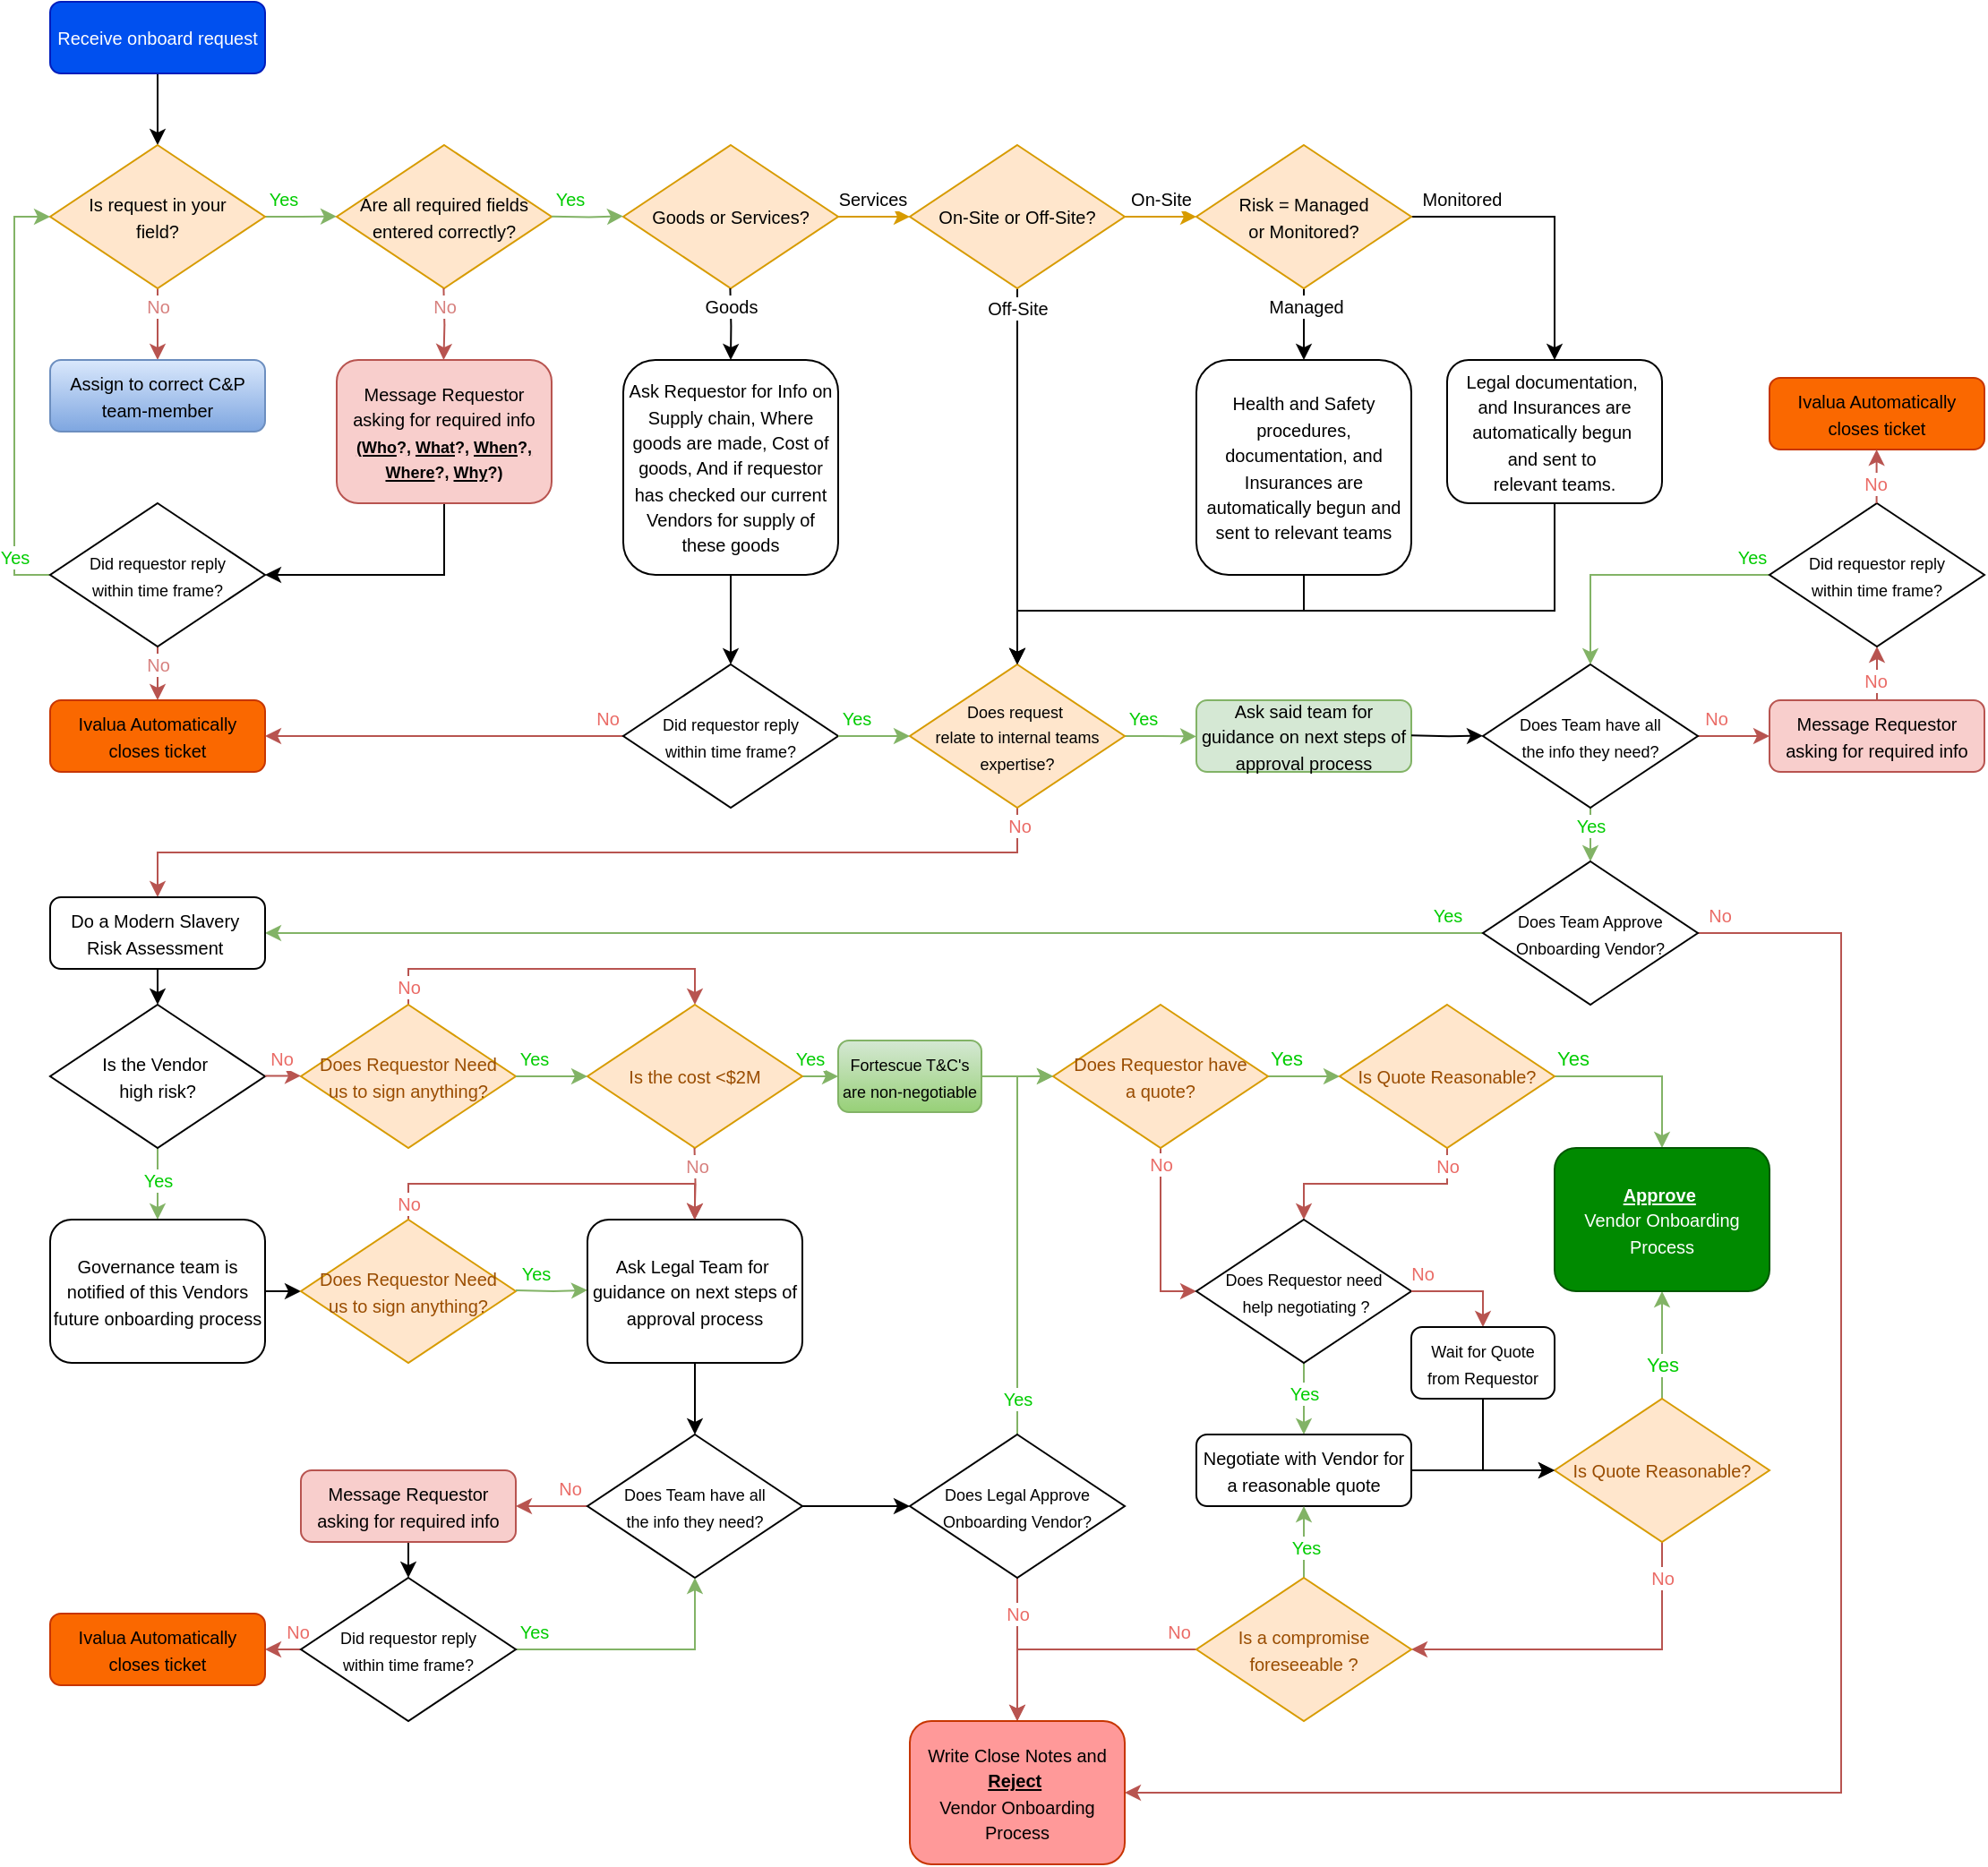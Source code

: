 <mxfile version="25.0.3">
  <diagram id="C5RBs43oDa-KdzZeNtuy" name="Page-1">
    <mxGraphModel dx="2207" dy="523" grid="1" gridSize="10" guides="1" tooltips="1" connect="1" arrows="1" fold="1" page="1" pageScale="1" pageWidth="827" pageHeight="1169" math="0" shadow="0">
      <root>
        <mxCell id="WIyWlLk6GJQsqaUBKTNV-0" />
        <mxCell id="WIyWlLk6GJQsqaUBKTNV-1" parent="WIyWlLk6GJQsqaUBKTNV-0" />
        <mxCell id="KJa5EzMdzDWsQNKUvQGp-6" style="edgeStyle=orthogonalEdgeStyle;rounded=0;orthogonalLoop=1;jettySize=auto;html=1;exitX=0.5;exitY=1;exitDx=0;exitDy=0;entryX=0.5;entryY=0;entryDx=0;entryDy=0;" edge="1" parent="WIyWlLk6GJQsqaUBKTNV-1" source="WIyWlLk6GJQsqaUBKTNV-3" target="KJa5EzMdzDWsQNKUvQGp-0">
          <mxGeometry relative="1" as="geometry" />
        </mxCell>
        <mxCell id="WIyWlLk6GJQsqaUBKTNV-3" value="&lt;font style=&quot;font-size: 10px;&quot;&gt;Receive onboard request&lt;/font&gt;" style="rounded=1;whiteSpace=wrap;html=1;fontSize=12;glass=0;strokeWidth=1;shadow=0;fillColor=#0050ef;fontColor=#ffffff;strokeColor=#001DBC;" parent="WIyWlLk6GJQsqaUBKTNV-1" vertex="1">
          <mxGeometry x="40" y="40" width="120" height="40" as="geometry" />
        </mxCell>
        <mxCell id="KJa5EzMdzDWsQNKUvQGp-5" style="edgeStyle=orthogonalEdgeStyle;rounded=0;orthogonalLoop=1;jettySize=auto;html=1;exitX=1;exitY=0.5;exitDx=0;exitDy=0;fillColor=#d5e8d4;strokeColor=#82b366;" edge="1" parent="WIyWlLk6GJQsqaUBKTNV-1" source="KJa5EzMdzDWsQNKUvQGp-0">
          <mxGeometry relative="1" as="geometry">
            <mxPoint x="200" y="159.857" as="targetPoint" />
          </mxGeometry>
        </mxCell>
        <mxCell id="KJa5EzMdzDWsQNKUvQGp-39" value="&lt;font style=&quot;font-size: 10px;&quot; color=&quot;#00cc00&quot;&gt;Yes&lt;/font&gt;" style="edgeLabel;html=1;align=center;verticalAlign=middle;resizable=0;points=[];" vertex="1" connectable="0" parent="KJa5EzMdzDWsQNKUvQGp-5">
          <mxGeometry x="-0.038" relative="1" as="geometry">
            <mxPoint x="-10" y="-10" as="offset" />
          </mxGeometry>
        </mxCell>
        <mxCell id="KJa5EzMdzDWsQNKUvQGp-7" style="edgeStyle=orthogonalEdgeStyle;rounded=0;orthogonalLoop=1;jettySize=auto;html=1;exitX=0.5;exitY=1;exitDx=0;exitDy=0;fillColor=#f8cecc;strokeColor=#b85450;" edge="1" parent="WIyWlLk6GJQsqaUBKTNV-1" source="KJa5EzMdzDWsQNKUvQGp-0">
          <mxGeometry relative="1" as="geometry">
            <mxPoint x="100" y="240" as="targetPoint" />
          </mxGeometry>
        </mxCell>
        <mxCell id="KJa5EzMdzDWsQNKUvQGp-41" value="&lt;font style=&quot;font-size: 10px;&quot; color=&quot;#d7807e&quot;&gt;No&lt;/font&gt;" style="edgeLabel;html=1;align=center;verticalAlign=middle;resizable=0;points=[];" vertex="1" connectable="0" parent="KJa5EzMdzDWsQNKUvQGp-7">
          <mxGeometry x="-0.081" relative="1" as="geometry">
            <mxPoint y="-9" as="offset" />
          </mxGeometry>
        </mxCell>
        <mxCell id="KJa5EzMdzDWsQNKUvQGp-0" value="&lt;font style=&quot;font-size: 10px;&quot;&gt;Is request in your&lt;br&gt;field?&lt;/font&gt;" style="rhombus;whiteSpace=wrap;html=1;fillColor=#ffe6cc;strokeColor=#d79b00;" vertex="1" parent="WIyWlLk6GJQsqaUBKTNV-1">
          <mxGeometry x="40" y="120" width="120" height="80" as="geometry" />
        </mxCell>
        <mxCell id="KJa5EzMdzDWsQNKUvQGp-8" value="&lt;font style=&quot;font-size: 10px;&quot;&gt;Assign to correct C&amp;amp;P team-member&lt;/font&gt;" style="rounded=1;whiteSpace=wrap;html=1;fontSize=12;glass=0;strokeWidth=1;shadow=0;fillColor=#dae8fc;strokeColor=#6c8ebf;gradientColor=#7ea6e0;" vertex="1" parent="WIyWlLk6GJQsqaUBKTNV-1">
          <mxGeometry x="40" y="240" width="120" height="40" as="geometry" />
        </mxCell>
        <mxCell id="KJa5EzMdzDWsQNKUvQGp-9" value="&lt;span style=&quot;font-size: 10px;&quot;&gt;Are all required fields&lt;/span&gt;&lt;div&gt;&lt;span style=&quot;font-size: 10px;&quot;&gt;entered correctly?&lt;/span&gt;&lt;/div&gt;" style="rhombus;whiteSpace=wrap;html=1;fillColor=#ffe6cc;strokeColor=#d79b00;" vertex="1" parent="WIyWlLk6GJQsqaUBKTNV-1">
          <mxGeometry x="200" y="120" width="120" height="80" as="geometry" />
        </mxCell>
        <mxCell id="KJa5EzMdzDWsQNKUvQGp-49" style="edgeStyle=orthogonalEdgeStyle;rounded=0;orthogonalLoop=1;jettySize=auto;html=1;exitX=0.5;exitY=1;exitDx=0;exitDy=0;entryX=1;entryY=0.5;entryDx=0;entryDy=0;" edge="1" parent="WIyWlLk6GJQsqaUBKTNV-1" source="KJa5EzMdzDWsQNKUvQGp-12" target="KJa5EzMdzDWsQNKUvQGp-36">
          <mxGeometry relative="1" as="geometry" />
        </mxCell>
        <mxCell id="KJa5EzMdzDWsQNKUvQGp-12" value="&lt;font style=&quot;&quot;&gt;&lt;span style=&quot;font-size: 10px;&quot;&gt;Message Requestor asking for required info &lt;/span&gt;&lt;b style=&quot;&quot;&gt;&lt;font style=&quot;font-size: 9px;&quot;&gt;&lt;u style=&quot;&quot;&gt;(Who&lt;/u&gt;?&lt;u style=&quot;&quot;&gt;,&lt;/u&gt; &lt;u style=&quot;&quot;&gt;What&lt;/u&gt;?&lt;u style=&quot;&quot;&gt;,&lt;/u&gt; &lt;u style=&quot;&quot;&gt;When&lt;/u&gt;?&lt;u style=&quot;&quot;&gt;, Where&lt;/u&gt;?, &lt;u style=&quot;&quot;&gt;Why&lt;/u&gt;?)&lt;/font&gt;&lt;/b&gt;&lt;/font&gt;" style="rounded=1;whiteSpace=wrap;html=1;fontSize=12;glass=0;strokeWidth=1;shadow=0;fillColor=#f8cecc;strokeColor=#b85450;" vertex="1" parent="WIyWlLk6GJQsqaUBKTNV-1">
          <mxGeometry x="200" y="240" width="120" height="80" as="geometry" />
        </mxCell>
        <mxCell id="KJa5EzMdzDWsQNKUvQGp-13" style="edgeStyle=orthogonalEdgeStyle;rounded=0;orthogonalLoop=1;jettySize=auto;html=1;exitX=0.5;exitY=1;exitDx=0;exitDy=0;fillColor=#f8cecc;strokeColor=#b85450;" edge="1" parent="WIyWlLk6GJQsqaUBKTNV-1">
          <mxGeometry relative="1" as="geometry">
            <mxPoint x="259.71" y="240" as="targetPoint" />
            <mxPoint x="259.71" y="200" as="sourcePoint" />
          </mxGeometry>
        </mxCell>
        <mxCell id="KJa5EzMdzDWsQNKUvQGp-19" style="edgeStyle=orthogonalEdgeStyle;rounded=0;orthogonalLoop=1;jettySize=auto;html=1;exitX=1;exitY=0.5;exitDx=0;exitDy=0;entryX=0;entryY=0.5;entryDx=0;entryDy=0;fillColor=#ffe6cc;strokeColor=#d79b00;" edge="1" parent="WIyWlLk6GJQsqaUBKTNV-1" source="KJa5EzMdzDWsQNKUvQGp-14" target="KJa5EzMdzDWsQNKUvQGp-18">
          <mxGeometry relative="1" as="geometry" />
        </mxCell>
        <mxCell id="KJa5EzMdzDWsQNKUvQGp-23" value="&lt;font style=&quot;font-size: 10px;&quot;&gt;Services&lt;/font&gt;" style="edgeLabel;html=1;align=center;verticalAlign=middle;resizable=0;points=[];" vertex="1" connectable="0" parent="KJa5EzMdzDWsQNKUvQGp-19">
          <mxGeometry x="-0.057" y="2" relative="1" as="geometry">
            <mxPoint y="-8" as="offset" />
          </mxGeometry>
        </mxCell>
        <mxCell id="KJa5EzMdzDWsQNKUvQGp-14" value="&lt;span style=&quot;font-size: 10px;&quot;&gt;Goods or Services?&lt;/span&gt;" style="rhombus;whiteSpace=wrap;html=1;fillColor=#ffe6cc;strokeColor=#d79b00;" vertex="1" parent="WIyWlLk6GJQsqaUBKTNV-1">
          <mxGeometry x="360" y="120" width="120" height="80" as="geometry" />
        </mxCell>
        <mxCell id="KJa5EzMdzDWsQNKUvQGp-15" style="edgeStyle=orthogonalEdgeStyle;rounded=0;orthogonalLoop=1;jettySize=auto;html=1;exitX=1;exitY=0.5;exitDx=0;exitDy=0;fillColor=#d5e8d4;strokeColor=#82b366;" edge="1" parent="WIyWlLk6GJQsqaUBKTNV-1">
          <mxGeometry relative="1" as="geometry">
            <mxPoint x="360" y="159.687" as="targetPoint" />
            <mxPoint x="320" y="159.83" as="sourcePoint" />
          </mxGeometry>
        </mxCell>
        <mxCell id="KJa5EzMdzDWsQNKUvQGp-16" value="&lt;font style=&quot;font-size: 10px;&quot;&gt;Ask Requestor for Info on Supply chain, Where goods are made, Cost of goods, And if requestor has checked our current Vendors for supply of these goods&lt;/font&gt;" style="rounded=1;whiteSpace=wrap;html=1;fontSize=12;glass=0;strokeWidth=1;shadow=0;" vertex="1" parent="WIyWlLk6GJQsqaUBKTNV-1">
          <mxGeometry x="360" y="240" width="120" height="120" as="geometry" />
        </mxCell>
        <mxCell id="KJa5EzMdzDWsQNKUvQGp-17" value="&lt;font style=&quot;font-size: 10px;&quot;&gt;Goods&lt;/font&gt;" style="edgeStyle=orthogonalEdgeStyle;rounded=0;orthogonalLoop=1;jettySize=auto;html=1;exitX=0.5;exitY=1;exitDx=0;exitDy=0;entryX=0.5;entryY=0;entryDx=0;entryDy=0;" edge="1" parent="WIyWlLk6GJQsqaUBKTNV-1" target="KJa5EzMdzDWsQNKUvQGp-16">
          <mxGeometry x="-0.502" relative="1" as="geometry">
            <mxPoint x="419.71" y="240" as="targetPoint" />
            <mxPoint x="419.71" y="200" as="sourcePoint" />
            <mxPoint as="offset" />
          </mxGeometry>
        </mxCell>
        <mxCell id="KJa5EzMdzDWsQNKUvQGp-21" style="edgeStyle=orthogonalEdgeStyle;rounded=0;orthogonalLoop=1;jettySize=auto;html=1;exitX=1;exitY=0.5;exitDx=0;exitDy=0;entryX=0;entryY=0.5;entryDx=0;entryDy=0;fillColor=#ffe6cc;strokeColor=#d79b00;" edge="1" parent="WIyWlLk6GJQsqaUBKTNV-1" source="KJa5EzMdzDWsQNKUvQGp-18" target="KJa5EzMdzDWsQNKUvQGp-20">
          <mxGeometry relative="1" as="geometry" />
        </mxCell>
        <mxCell id="KJa5EzMdzDWsQNKUvQGp-22" value="&lt;font style=&quot;font-size: 10px;&quot;&gt;On-Site&lt;/font&gt;" style="edgeLabel;html=1;align=center;verticalAlign=middle;resizable=0;points=[];" vertex="1" connectable="0" parent="KJa5EzMdzDWsQNKUvQGp-21">
          <mxGeometry x="-0.029" y="-2" relative="1" as="geometry">
            <mxPoint y="-12" as="offset" />
          </mxGeometry>
        </mxCell>
        <mxCell id="KJa5EzMdzDWsQNKUvQGp-25" style="edgeStyle=orthogonalEdgeStyle;rounded=0;orthogonalLoop=1;jettySize=auto;html=1;exitX=0.5;exitY=1;exitDx=0;exitDy=0;entryX=0.5;entryY=0;entryDx=0;entryDy=0;" edge="1" parent="WIyWlLk6GJQsqaUBKTNV-1" source="KJa5EzMdzDWsQNKUvQGp-18" target="KJa5EzMdzDWsQNKUvQGp-24">
          <mxGeometry relative="1" as="geometry" />
        </mxCell>
        <mxCell id="KJa5EzMdzDWsQNKUvQGp-61" value="&lt;font style=&quot;font-size: 10px;&quot;&gt;Off-Site&lt;/font&gt;" style="edgeLabel;html=1;align=center;verticalAlign=middle;resizable=0;points=[];" vertex="1" connectable="0" parent="KJa5EzMdzDWsQNKUvQGp-25">
          <mxGeometry x="-0.75" relative="1" as="geometry">
            <mxPoint y="-16" as="offset" />
          </mxGeometry>
        </mxCell>
        <mxCell id="KJa5EzMdzDWsQNKUvQGp-18" value="&lt;span style=&quot;font-size: 10px;&quot;&gt;On-Site or Off-Site?&lt;/span&gt;" style="rhombus;whiteSpace=wrap;html=1;fillColor=#ffe6cc;strokeColor=#d79b00;" vertex="1" parent="WIyWlLk6GJQsqaUBKTNV-1">
          <mxGeometry x="520" y="120" width="120" height="80" as="geometry" />
        </mxCell>
        <mxCell id="KJa5EzMdzDWsQNKUvQGp-29" style="edgeStyle=orthogonalEdgeStyle;rounded=0;orthogonalLoop=1;jettySize=auto;html=1;exitX=0.5;exitY=1;exitDx=0;exitDy=0;entryX=0.5;entryY=0;entryDx=0;entryDy=0;" edge="1" parent="WIyWlLk6GJQsqaUBKTNV-1" source="KJa5EzMdzDWsQNKUvQGp-20" target="KJa5EzMdzDWsQNKUvQGp-28">
          <mxGeometry relative="1" as="geometry" />
        </mxCell>
        <mxCell id="KJa5EzMdzDWsQNKUvQGp-62" value="&lt;span style=&quot;font-size: 10px;&quot;&gt;Managed&lt;/span&gt;" style="edgeLabel;html=1;align=center;verticalAlign=middle;resizable=0;points=[];" vertex="1" connectable="0" parent="KJa5EzMdzDWsQNKUvQGp-29">
          <mxGeometry x="0.01" y="1" relative="1" as="geometry">
            <mxPoint y="-10" as="offset" />
          </mxGeometry>
        </mxCell>
        <mxCell id="KJa5EzMdzDWsQNKUvQGp-32" style="edgeStyle=orthogonalEdgeStyle;rounded=0;orthogonalLoop=1;jettySize=auto;html=1;exitX=1;exitY=0.5;exitDx=0;exitDy=0;entryX=0.5;entryY=0;entryDx=0;entryDy=0;" edge="1" parent="WIyWlLk6GJQsqaUBKTNV-1" source="KJa5EzMdzDWsQNKUvQGp-20" target="KJa5EzMdzDWsQNKUvQGp-31">
          <mxGeometry relative="1" as="geometry" />
        </mxCell>
        <mxCell id="KJa5EzMdzDWsQNKUvQGp-34" value="&lt;font style=&quot;font-size: 10px;&quot;&gt;Monitored&lt;/font&gt;" style="edgeLabel;html=1;align=center;verticalAlign=middle;resizable=0;points=[];" vertex="1" connectable="0" parent="KJa5EzMdzDWsQNKUvQGp-32">
          <mxGeometry x="-0.593" relative="1" as="geometry">
            <mxPoint x="-5" y="-10" as="offset" />
          </mxGeometry>
        </mxCell>
        <mxCell id="KJa5EzMdzDWsQNKUvQGp-20" value="&lt;span style=&quot;font-size: 10px;&quot;&gt;Risk = Managed&lt;br&gt;or Monitored?&lt;/span&gt;" style="rhombus;whiteSpace=wrap;html=1;fillColor=#ffe6cc;strokeColor=#d79b00;" vertex="1" parent="WIyWlLk6GJQsqaUBKTNV-1">
          <mxGeometry x="680" y="120" width="120" height="80" as="geometry" />
        </mxCell>
        <mxCell id="KJa5EzMdzDWsQNKUvQGp-63" style="edgeStyle=orthogonalEdgeStyle;rounded=0;orthogonalLoop=1;jettySize=auto;html=1;exitX=1;exitY=0.5;exitDx=0;exitDy=0;fillColor=#d5e8d4;strokeColor=#82b366;" edge="1" parent="WIyWlLk6GJQsqaUBKTNV-1" source="KJa5EzMdzDWsQNKUvQGp-24">
          <mxGeometry relative="1" as="geometry">
            <mxPoint x="680" y="450.2" as="targetPoint" />
          </mxGeometry>
        </mxCell>
        <mxCell id="KJa5EzMdzDWsQNKUvQGp-65" value="&lt;font color=&quot;#00cc00&quot; style=&quot;font-size: 10px;&quot;&gt;Yes&lt;/font&gt;" style="edgeLabel;html=1;align=center;verticalAlign=middle;resizable=0;points=[];" vertex="1" connectable="0" parent="KJa5EzMdzDWsQNKUvQGp-63">
          <mxGeometry x="0.312" relative="1" as="geometry">
            <mxPoint x="-16" y="-11" as="offset" />
          </mxGeometry>
        </mxCell>
        <mxCell id="KJa5EzMdzDWsQNKUvQGp-89" style="edgeStyle=orthogonalEdgeStyle;rounded=0;orthogonalLoop=1;jettySize=auto;html=1;exitX=0.5;exitY=1;exitDx=0;exitDy=0;entryX=0.5;entryY=0;entryDx=0;entryDy=0;fillColor=#f8cecc;strokeColor=#b85450;" edge="1" parent="WIyWlLk6GJQsqaUBKTNV-1" source="KJa5EzMdzDWsQNKUvQGp-24" target="KJa5EzMdzDWsQNKUvQGp-86">
          <mxGeometry relative="1" as="geometry" />
        </mxCell>
        <mxCell id="KJa5EzMdzDWsQNKUvQGp-90" value="&lt;font style=&quot;font-size: 10px;&quot; color=&quot;#ea6b66&quot;&gt;No&lt;/font&gt;" style="edgeLabel;html=1;align=center;verticalAlign=middle;resizable=0;points=[];" vertex="1" connectable="0" parent="KJa5EzMdzDWsQNKUvQGp-89">
          <mxGeometry x="-0.24" y="-1" relative="1" as="geometry">
            <mxPoint x="177" y="-14" as="offset" />
          </mxGeometry>
        </mxCell>
        <mxCell id="KJa5EzMdzDWsQNKUvQGp-24" value="&lt;font style=&quot;font-size: 9px;&quot;&gt;Does request&amp;nbsp;&lt;/font&gt;&lt;div&gt;&lt;font style=&quot;font-size: 9px;&quot;&gt;relate&amp;nbsp;&lt;/font&gt;&lt;font style=&quot;background-color: initial; font-size: 9px;&quot;&gt;to&amp;nbsp;&lt;/font&gt;&lt;span style=&quot;background-color: initial; font-size: 9px;&quot;&gt;internal teams&lt;/span&gt;&lt;div&gt;&lt;div&gt;&lt;font style=&quot;font-size: 9px;&quot;&gt;expertise?&lt;/font&gt;&lt;/div&gt;&lt;/div&gt;&lt;/div&gt;" style="rhombus;whiteSpace=wrap;html=1;fillColor=#ffe6cc;strokeColor=#d79b00;" vertex="1" parent="WIyWlLk6GJQsqaUBKTNV-1">
          <mxGeometry x="520" y="410" width="120" height="80" as="geometry" />
        </mxCell>
        <mxCell id="KJa5EzMdzDWsQNKUvQGp-59" style="edgeStyle=orthogonalEdgeStyle;rounded=0;orthogonalLoop=1;jettySize=auto;html=1;exitX=0.5;exitY=1;exitDx=0;exitDy=0;entryX=0.5;entryY=0;entryDx=0;entryDy=0;" edge="1" parent="WIyWlLk6GJQsqaUBKTNV-1" source="KJa5EzMdzDWsQNKUvQGp-28" target="KJa5EzMdzDWsQNKUvQGp-24">
          <mxGeometry relative="1" as="geometry">
            <Array as="points">
              <mxPoint x="740" y="380" />
              <mxPoint x="580" y="380" />
            </Array>
          </mxGeometry>
        </mxCell>
        <mxCell id="KJa5EzMdzDWsQNKUvQGp-28" value="&lt;font style=&quot;font-size: 10px;&quot;&gt;Health and Safety procedures, documentation, and Insurances are automatically begun and sent to relevant teams&lt;/font&gt;" style="rounded=1;whiteSpace=wrap;html=1;fontSize=12;glass=0;strokeWidth=1;shadow=0;" vertex="1" parent="WIyWlLk6GJQsqaUBKTNV-1">
          <mxGeometry x="680" y="240" width="120" height="120" as="geometry" />
        </mxCell>
        <mxCell id="KJa5EzMdzDWsQNKUvQGp-60" style="edgeStyle=orthogonalEdgeStyle;rounded=0;orthogonalLoop=1;jettySize=auto;html=1;exitX=0.5;exitY=1;exitDx=0;exitDy=0;" edge="1" parent="WIyWlLk6GJQsqaUBKTNV-1" source="KJa5EzMdzDWsQNKUvQGp-31">
          <mxGeometry relative="1" as="geometry">
            <mxPoint x="580" y="410" as="targetPoint" />
            <Array as="points">
              <mxPoint x="880" y="380" />
              <mxPoint x="580" y="380" />
            </Array>
          </mxGeometry>
        </mxCell>
        <mxCell id="KJa5EzMdzDWsQNKUvQGp-31" value="&lt;font style=&quot;font-size: 10px;&quot;&gt;Legal documentation,&amp;nbsp;&lt;/font&gt;&lt;div&gt;&lt;font style=&quot;font-size: 10px;&quot;&gt;and Insurance&lt;/font&gt;&lt;span style=&quot;font-size: 10px; background-color: initial;&quot;&gt;s are automatically begun&amp;nbsp;&lt;/span&gt;&lt;/div&gt;&lt;div&gt;&lt;font style=&quot;font-size: 10px;&quot;&gt;and sent to&amp;nbsp;&lt;/font&gt;&lt;/div&gt;&lt;div&gt;&lt;font style=&quot;font-size: 10px;&quot;&gt;relevant teams.&lt;/font&gt;&lt;/div&gt;" style="rounded=1;whiteSpace=wrap;html=1;fontSize=12;glass=0;strokeWidth=1;shadow=0;" vertex="1" parent="WIyWlLk6GJQsqaUBKTNV-1">
          <mxGeometry x="820" y="240" width="120" height="80" as="geometry" />
        </mxCell>
        <mxCell id="KJa5EzMdzDWsQNKUvQGp-38" style="edgeStyle=orthogonalEdgeStyle;rounded=0;orthogonalLoop=1;jettySize=auto;html=1;exitX=0;exitY=0.5;exitDx=0;exitDy=0;entryX=0;entryY=0.5;entryDx=0;entryDy=0;fillColor=#d5e8d4;strokeColor=#82b366;" edge="1" parent="WIyWlLk6GJQsqaUBKTNV-1" source="KJa5EzMdzDWsQNKUvQGp-36" target="KJa5EzMdzDWsQNKUvQGp-0">
          <mxGeometry relative="1" as="geometry" />
        </mxCell>
        <mxCell id="KJa5EzMdzDWsQNKUvQGp-46" style="edgeStyle=orthogonalEdgeStyle;rounded=0;orthogonalLoop=1;jettySize=auto;html=1;exitX=0.5;exitY=1;exitDx=0;exitDy=0;entryX=0.5;entryY=0;entryDx=0;entryDy=0;fillColor=#f8cecc;strokeColor=#b85450;" edge="1" parent="WIyWlLk6GJQsqaUBKTNV-1" source="KJa5EzMdzDWsQNKUvQGp-36" target="KJa5EzMdzDWsQNKUvQGp-45">
          <mxGeometry relative="1" as="geometry" />
        </mxCell>
        <mxCell id="KJa5EzMdzDWsQNKUvQGp-36" value="&lt;font style=&quot;font-size: 9px;&quot;&gt;Did requestor reply&lt;/font&gt;&lt;div&gt;&lt;font style=&quot;font-size: 9px;&quot;&gt;within&amp;nbsp;&lt;/font&gt;&lt;span style=&quot;font-size: 9px; background-color: initial;&quot;&gt;time frame?&lt;/span&gt;&lt;/div&gt;" style="rhombus;whiteSpace=wrap;html=1;" vertex="1" parent="WIyWlLk6GJQsqaUBKTNV-1">
          <mxGeometry x="40" y="320" width="120" height="80" as="geometry" />
        </mxCell>
        <mxCell id="KJa5EzMdzDWsQNKUvQGp-40" value="&lt;font style=&quot;font-size: 10px;&quot; color=&quot;#00cc00&quot;&gt;Yes&lt;/font&gt;" style="edgeLabel;html=1;align=center;verticalAlign=middle;resizable=0;points=[];" vertex="1" connectable="0" parent="WIyWlLk6GJQsqaUBKTNV-1">
          <mxGeometry x="330.004" y="150" as="geometry" />
        </mxCell>
        <mxCell id="KJa5EzMdzDWsQNKUvQGp-43" value="&lt;font style=&quot;font-size: 10px;&quot; color=&quot;#d7807e&quot;&gt;No&lt;/font&gt;" style="edgeLabel;html=1;align=center;verticalAlign=middle;resizable=0;points=[];" vertex="1" connectable="0" parent="WIyWlLk6GJQsqaUBKTNV-1">
          <mxGeometry x="260" y="220.001" as="geometry">
            <mxPoint y="-10" as="offset" />
          </mxGeometry>
        </mxCell>
        <mxCell id="KJa5EzMdzDWsQNKUvQGp-44" value="&lt;font style=&quot;font-size: 10px;&quot; color=&quot;#00cc00&quot;&gt;Yes&lt;/font&gt;" style="edgeLabel;html=1;align=center;verticalAlign=middle;resizable=0;points=[];" vertex="1" connectable="0" parent="WIyWlLk6GJQsqaUBKTNV-1">
          <mxGeometry x="20.004" y="350" as="geometry" />
        </mxCell>
        <mxCell id="KJa5EzMdzDWsQNKUvQGp-45" value="&lt;span style=&quot;font-size: 10px;&quot;&gt;Ivalua Automatically&lt;/span&gt;&lt;div&gt;&lt;span style=&quot;font-size: 10px;&quot;&gt;closes ticket&lt;/span&gt;&lt;/div&gt;" style="rounded=1;whiteSpace=wrap;html=1;fontSize=12;glass=0;strokeWidth=1;shadow=0;fillColor=#fa6800;strokeColor=#C73500;fontColor=#000000;" vertex="1" parent="WIyWlLk6GJQsqaUBKTNV-1">
          <mxGeometry x="40" y="430" width="120" height="40" as="geometry" />
        </mxCell>
        <mxCell id="KJa5EzMdzDWsQNKUvQGp-47" value="&lt;font style=&quot;font-size: 10px;&quot; color=&quot;#d7807e&quot;&gt;No&lt;/font&gt;" style="edgeLabel;html=1;align=center;verticalAlign=middle;resizable=0;points=[];" vertex="1" connectable="0" parent="WIyWlLk6GJQsqaUBKTNV-1">
          <mxGeometry x="100" y="410.001" as="geometry" />
        </mxCell>
        <mxCell id="KJa5EzMdzDWsQNKUvQGp-56" style="edgeStyle=orthogonalEdgeStyle;rounded=0;orthogonalLoop=1;jettySize=auto;html=1;exitX=0;exitY=0.5;exitDx=0;exitDy=0;entryX=1;entryY=0.5;entryDx=0;entryDy=0;fillColor=#f8cecc;strokeColor=#b85450;" edge="1" parent="WIyWlLk6GJQsqaUBKTNV-1" source="KJa5EzMdzDWsQNKUvQGp-51" target="KJa5EzMdzDWsQNKUvQGp-45">
          <mxGeometry relative="1" as="geometry" />
        </mxCell>
        <mxCell id="KJa5EzMdzDWsQNKUvQGp-76" value="&lt;font color=&quot;#ea6b66&quot; style=&quot;font-size: 10px;&quot;&gt;No&lt;/font&gt;" style="edgeLabel;html=1;align=center;verticalAlign=middle;resizable=0;points=[];" vertex="1" connectable="0" parent="KJa5EzMdzDWsQNKUvQGp-56">
          <mxGeometry x="0.016" relative="1" as="geometry">
            <mxPoint x="92" y="-10" as="offset" />
          </mxGeometry>
        </mxCell>
        <mxCell id="KJa5EzMdzDWsQNKUvQGp-51" value="&lt;font style=&quot;font-size: 9px;&quot;&gt;Did requestor reply&lt;/font&gt;&lt;div&gt;&lt;font style=&quot;font-size: 9px;&quot;&gt;within&amp;nbsp;&lt;/font&gt;&lt;span style=&quot;font-size: 9px; background-color: initial;&quot;&gt;time frame?&lt;/span&gt;&lt;/div&gt;" style="rhombus;whiteSpace=wrap;html=1;" vertex="1" parent="WIyWlLk6GJQsqaUBKTNV-1">
          <mxGeometry x="360" y="410" width="120" height="80" as="geometry" />
        </mxCell>
        <mxCell id="KJa5EzMdzDWsQNKUvQGp-52" style="edgeStyle=orthogonalEdgeStyle;rounded=0;orthogonalLoop=1;jettySize=auto;html=1;exitX=0.5;exitY=1;exitDx=0;exitDy=0;entryX=0.5;entryY=0;entryDx=0;entryDy=0;" edge="1" parent="WIyWlLk6GJQsqaUBKTNV-1" source="KJa5EzMdzDWsQNKUvQGp-16" target="KJa5EzMdzDWsQNKUvQGp-51">
          <mxGeometry relative="1" as="geometry" />
        </mxCell>
        <mxCell id="KJa5EzMdzDWsQNKUvQGp-53" style="edgeStyle=orthogonalEdgeStyle;rounded=0;orthogonalLoop=1;jettySize=auto;html=1;exitX=1;exitY=0.5;exitDx=0;exitDy=0;entryX=0;entryY=0.5;entryDx=0;entryDy=0;fillColor=#d5e8d4;strokeColor=#82b366;" edge="1" parent="WIyWlLk6GJQsqaUBKTNV-1" source="KJa5EzMdzDWsQNKUvQGp-51" target="KJa5EzMdzDWsQNKUvQGp-24">
          <mxGeometry relative="1" as="geometry" />
        </mxCell>
        <mxCell id="KJa5EzMdzDWsQNKUvQGp-58" value="&lt;font style=&quot;font-size: 10px;&quot; color=&quot;#00cc00&quot;&gt;Yes&lt;/font&gt;" style="edgeLabel;html=1;align=center;verticalAlign=middle;resizable=0;points=[];" vertex="1" connectable="0" parent="KJa5EzMdzDWsQNKUvQGp-53">
          <mxGeometry x="-0.37" relative="1" as="geometry">
            <mxPoint x="-3" y="-10" as="offset" />
          </mxGeometry>
        </mxCell>
        <mxCell id="KJa5EzMdzDWsQNKUvQGp-64" value="&lt;font style=&quot;font-size: 10px;&quot;&gt;Ask said team for guidance on next steps of approval process&lt;/font&gt;" style="rounded=1;whiteSpace=wrap;html=1;fontSize=12;glass=0;strokeWidth=1;shadow=0;fillColor=#d5e8d4;strokeColor=#82b366;" vertex="1" parent="WIyWlLk6GJQsqaUBKTNV-1">
          <mxGeometry x="680" y="430" width="120" height="40" as="geometry" />
        </mxCell>
        <mxCell id="KJa5EzMdzDWsQNKUvQGp-81" style="edgeStyle=orthogonalEdgeStyle;rounded=0;orthogonalLoop=1;jettySize=auto;html=1;exitX=1;exitY=0.5;exitDx=0;exitDy=0;entryX=0;entryY=0.5;entryDx=0;entryDy=0;fillColor=#f8cecc;strokeColor=#b85450;" edge="1" parent="WIyWlLk6GJQsqaUBKTNV-1" source="KJa5EzMdzDWsQNKUvQGp-66" target="KJa5EzMdzDWsQNKUvQGp-70">
          <mxGeometry relative="1" as="geometry" />
        </mxCell>
        <mxCell id="KJa5EzMdzDWsQNKUvQGp-82" value="&lt;font style=&quot;font-size: 10px;&quot; color=&quot;#ea6b66&quot;&gt;No&lt;/font&gt;" style="edgeLabel;html=1;align=center;verticalAlign=middle;resizable=0;points=[];" vertex="1" connectable="0" parent="KJa5EzMdzDWsQNKUvQGp-81">
          <mxGeometry x="-0.12" relative="1" as="geometry">
            <mxPoint x="-8" y="-10" as="offset" />
          </mxGeometry>
        </mxCell>
        <mxCell id="KJa5EzMdzDWsQNKUvQGp-84" value="" style="edgeStyle=orthogonalEdgeStyle;rounded=0;orthogonalLoop=1;jettySize=auto;html=1;fillColor=#d5e8d4;strokeColor=#82b366;" edge="1" parent="WIyWlLk6GJQsqaUBKTNV-1" source="KJa5EzMdzDWsQNKUvQGp-66" target="KJa5EzMdzDWsQNKUvQGp-83">
          <mxGeometry relative="1" as="geometry" />
        </mxCell>
        <mxCell id="KJa5EzMdzDWsQNKUvQGp-85" value="&lt;font style=&quot;font-size: 10px;&quot; color=&quot;#00cc00&quot;&gt;Yes&lt;/font&gt;" style="edgeLabel;html=1;align=center;verticalAlign=middle;resizable=0;points=[];" vertex="1" connectable="0" parent="KJa5EzMdzDWsQNKUvQGp-84">
          <mxGeometry x="0.336" relative="1" as="geometry">
            <mxPoint y="-4" as="offset" />
          </mxGeometry>
        </mxCell>
        <mxCell id="KJa5EzMdzDWsQNKUvQGp-66" value="&lt;font style=&quot;font-size: 9px;&quot;&gt;Does Team have all&lt;/font&gt;&lt;div&gt;&lt;font style=&quot;font-size: 9px;&quot;&gt;the info they need?&lt;/font&gt;&lt;/div&gt;" style="rhombus;whiteSpace=wrap;html=1;" vertex="1" parent="WIyWlLk6GJQsqaUBKTNV-1">
          <mxGeometry x="840" y="410" width="120" height="80" as="geometry" />
        </mxCell>
        <mxCell id="KJa5EzMdzDWsQNKUvQGp-67" style="edgeStyle=orthogonalEdgeStyle;rounded=0;orthogonalLoop=1;jettySize=auto;html=1;exitX=1;exitY=0.5;exitDx=0;exitDy=0;" edge="1" parent="WIyWlLk6GJQsqaUBKTNV-1">
          <mxGeometry relative="1" as="geometry">
            <mxPoint x="840" y="449.84" as="targetPoint" />
            <mxPoint x="800" y="449.64" as="sourcePoint" />
          </mxGeometry>
        </mxCell>
        <mxCell id="KJa5EzMdzDWsQNKUvQGp-73" style="edgeStyle=orthogonalEdgeStyle;rounded=0;orthogonalLoop=1;jettySize=auto;html=1;exitX=0.5;exitY=0;exitDx=0;exitDy=0;entryX=0.5;entryY=1;entryDx=0;entryDy=0;fillColor=#f8cecc;strokeColor=#b85450;" edge="1" parent="WIyWlLk6GJQsqaUBKTNV-1" source="KJa5EzMdzDWsQNKUvQGp-70" target="KJa5EzMdzDWsQNKUvQGp-71">
          <mxGeometry relative="1" as="geometry" />
        </mxCell>
        <mxCell id="KJa5EzMdzDWsQNKUvQGp-77" value="&lt;font color=&quot;#ea6b66&quot; style=&quot;font-size: 10px;&quot;&gt;No&lt;/font&gt;" style="edgeLabel;html=1;align=center;verticalAlign=middle;resizable=0;points=[];" vertex="1" connectable="0" parent="KJa5EzMdzDWsQNKUvQGp-73">
          <mxGeometry x="-0.267" y="1" relative="1" as="geometry">
            <mxPoint as="offset" />
          </mxGeometry>
        </mxCell>
        <mxCell id="KJa5EzMdzDWsQNKUvQGp-70" value="&lt;font style=&quot;font-size: 10px;&quot;&gt;Message Requestor asking for required info&lt;/font&gt;" style="rounded=1;whiteSpace=wrap;html=1;fontSize=12;glass=0;strokeWidth=1;shadow=0;fillColor=#f8cecc;strokeColor=#b85450;" vertex="1" parent="WIyWlLk6GJQsqaUBKTNV-1">
          <mxGeometry x="1000" y="430" width="120" height="40" as="geometry" />
        </mxCell>
        <mxCell id="KJa5EzMdzDWsQNKUvQGp-72" style="edgeStyle=orthogonalEdgeStyle;rounded=0;orthogonalLoop=1;jettySize=auto;html=1;exitX=0;exitY=0.5;exitDx=0;exitDy=0;entryX=0.5;entryY=0;entryDx=0;entryDy=0;fillColor=#d5e8d4;strokeColor=#82b366;" edge="1" parent="WIyWlLk6GJQsqaUBKTNV-1" source="KJa5EzMdzDWsQNKUvQGp-71" target="KJa5EzMdzDWsQNKUvQGp-66">
          <mxGeometry relative="1" as="geometry">
            <Array as="points">
              <mxPoint x="900" y="360" />
            </Array>
          </mxGeometry>
        </mxCell>
        <mxCell id="KJa5EzMdzDWsQNKUvQGp-80" value="&lt;font style=&quot;font-size: 10px;&quot; color=&quot;#00cc00&quot;&gt;Yes&lt;/font&gt;" style="edgeLabel;html=1;align=center;verticalAlign=middle;resizable=0;points=[];" vertex="1" connectable="0" parent="KJa5EzMdzDWsQNKUvQGp-72">
          <mxGeometry x="-0.571" y="1" relative="1" as="geometry">
            <mxPoint x="22" y="-11" as="offset" />
          </mxGeometry>
        </mxCell>
        <mxCell id="KJa5EzMdzDWsQNKUvQGp-71" value="&lt;font style=&quot;font-size: 9px;&quot;&gt;Did requestor reply&lt;/font&gt;&lt;div&gt;&lt;font style=&quot;font-size: 9px;&quot;&gt;within&amp;nbsp;&lt;/font&gt;&lt;span style=&quot;font-size: 9px; background-color: initial;&quot;&gt;time frame?&lt;/span&gt;&lt;/div&gt;" style="rhombus;whiteSpace=wrap;html=1;" vertex="1" parent="WIyWlLk6GJQsqaUBKTNV-1">
          <mxGeometry x="1000" y="320" width="120" height="80" as="geometry" />
        </mxCell>
        <mxCell id="KJa5EzMdzDWsQNKUvQGp-74" value="&lt;span style=&quot;font-size: 10px;&quot;&gt;Ivalua Automatically&lt;/span&gt;&lt;div&gt;&lt;span style=&quot;font-size: 10px;&quot;&gt;closes ticket&lt;/span&gt;&lt;/div&gt;" style="rounded=1;whiteSpace=wrap;html=1;fontSize=12;glass=0;strokeWidth=1;shadow=0;fillColor=#fa6800;strokeColor=#C73500;fontColor=#000000;" vertex="1" parent="WIyWlLk6GJQsqaUBKTNV-1">
          <mxGeometry x="1000" y="250" width="120" height="40" as="geometry" />
        </mxCell>
        <mxCell id="KJa5EzMdzDWsQNKUvQGp-78" style="edgeStyle=orthogonalEdgeStyle;rounded=0;orthogonalLoop=1;jettySize=auto;html=1;exitX=0.5;exitY=0;exitDx=0;exitDy=0;entryX=0.5;entryY=1;entryDx=0;entryDy=0;fillColor=#f8cecc;strokeColor=#b85450;" edge="1" parent="WIyWlLk6GJQsqaUBKTNV-1">
          <mxGeometry relative="1" as="geometry">
            <mxPoint x="1059.8" y="320" as="sourcePoint" />
            <mxPoint x="1059.8" y="290" as="targetPoint" />
          </mxGeometry>
        </mxCell>
        <mxCell id="KJa5EzMdzDWsQNKUvQGp-79" value="&lt;font color=&quot;#ea6b66&quot; style=&quot;font-size: 10px;&quot;&gt;No&lt;/font&gt;" style="edgeLabel;html=1;align=center;verticalAlign=middle;resizable=0;points=[];" vertex="1" connectable="0" parent="KJa5EzMdzDWsQNKUvQGp-78">
          <mxGeometry x="-0.267" y="1" relative="1" as="geometry">
            <mxPoint as="offset" />
          </mxGeometry>
        </mxCell>
        <mxCell id="KJa5EzMdzDWsQNKUvQGp-87" style="edgeStyle=orthogonalEdgeStyle;rounded=0;orthogonalLoop=1;jettySize=auto;html=1;exitX=0;exitY=0.5;exitDx=0;exitDy=0;entryX=1;entryY=0.5;entryDx=0;entryDy=0;fillColor=#d5e8d4;strokeColor=#82b366;" edge="1" parent="WIyWlLk6GJQsqaUBKTNV-1" source="KJa5EzMdzDWsQNKUvQGp-83" target="KJa5EzMdzDWsQNKUvQGp-86">
          <mxGeometry relative="1" as="geometry" />
        </mxCell>
        <mxCell id="KJa5EzMdzDWsQNKUvQGp-88" value="&lt;font style=&quot;font-size: 10px;&quot; color=&quot;#00cc00&quot;&gt;Yes&lt;/font&gt;" style="edgeLabel;html=1;align=center;verticalAlign=middle;resizable=0;points=[];" vertex="1" connectable="0" parent="KJa5EzMdzDWsQNKUvQGp-87">
          <mxGeometry y="1" relative="1" as="geometry">
            <mxPoint x="320" y="-11" as="offset" />
          </mxGeometry>
        </mxCell>
        <mxCell id="KJa5EzMdzDWsQNKUvQGp-176" style="edgeStyle=orthogonalEdgeStyle;rounded=0;orthogonalLoop=1;jettySize=auto;html=1;exitX=1;exitY=0.5;exitDx=0;exitDy=0;entryX=1;entryY=0.5;entryDx=0;entryDy=0;fillColor=#f8cecc;strokeColor=#b85450;" edge="1" parent="WIyWlLk6GJQsqaUBKTNV-1" source="KJa5EzMdzDWsQNKUvQGp-83" target="KJa5EzMdzDWsQNKUvQGp-169">
          <mxGeometry relative="1" as="geometry">
            <Array as="points">
              <mxPoint x="1040" y="560" />
              <mxPoint x="1040" y="1040" />
            </Array>
          </mxGeometry>
        </mxCell>
        <mxCell id="KJa5EzMdzDWsQNKUvQGp-177" value="&lt;font style=&quot;font-size: 10px;&quot; color=&quot;#ea6b66&quot;&gt;No&lt;/font&gt;" style="edgeLabel;html=1;align=center;verticalAlign=middle;resizable=0;points=[];" vertex="1" connectable="0" parent="KJa5EzMdzDWsQNKUvQGp-176">
          <mxGeometry x="-0.959" y="-1" relative="1" as="geometry">
            <mxPoint x="-8" y="-11" as="offset" />
          </mxGeometry>
        </mxCell>
        <mxCell id="KJa5EzMdzDWsQNKUvQGp-83" value="&lt;font style=&quot;font-size: 9px;&quot;&gt;Does Team Approve&lt;br&gt;Onboarding Vendor?&lt;/font&gt;" style="rhombus;whiteSpace=wrap;html=1;" vertex="1" parent="WIyWlLk6GJQsqaUBKTNV-1">
          <mxGeometry x="840" y="520" width="120" height="80" as="geometry" />
        </mxCell>
        <mxCell id="KJa5EzMdzDWsQNKUvQGp-93" style="edgeStyle=orthogonalEdgeStyle;rounded=0;orthogonalLoop=1;jettySize=auto;html=1;exitX=0.5;exitY=1;exitDx=0;exitDy=0;entryX=0.5;entryY=0;entryDx=0;entryDy=0;" edge="1" parent="WIyWlLk6GJQsqaUBKTNV-1" source="KJa5EzMdzDWsQNKUvQGp-86" target="KJa5EzMdzDWsQNKUvQGp-92">
          <mxGeometry relative="1" as="geometry" />
        </mxCell>
        <mxCell id="KJa5EzMdzDWsQNKUvQGp-86" value="&lt;font style=&quot;font-size: 10px;&quot;&gt;Do a Modern Slavery&amp;nbsp;&lt;/font&gt;&lt;div&gt;&lt;font style=&quot;font-size: 10px;&quot;&gt;Risk Assessment&amp;nbsp;&lt;/font&gt;&lt;/div&gt;" style="rounded=1;whiteSpace=wrap;html=1;fontSize=12;glass=0;strokeWidth=1;shadow=0;" vertex="1" parent="WIyWlLk6GJQsqaUBKTNV-1">
          <mxGeometry x="40" y="540" width="120" height="40" as="geometry" />
        </mxCell>
        <mxCell id="KJa5EzMdzDWsQNKUvQGp-95" style="edgeStyle=orthogonalEdgeStyle;rounded=0;orthogonalLoop=1;jettySize=auto;html=1;exitX=0.5;exitY=1;exitDx=0;exitDy=0;entryX=0.5;entryY=0;entryDx=0;entryDy=0;fillColor=#d5e8d4;strokeColor=#82b366;" edge="1" parent="WIyWlLk6GJQsqaUBKTNV-1" source="KJa5EzMdzDWsQNKUvQGp-92" target="KJa5EzMdzDWsQNKUvQGp-94">
          <mxGeometry relative="1" as="geometry" />
        </mxCell>
        <mxCell id="KJa5EzMdzDWsQNKUvQGp-96" value="&lt;font style=&quot;font-size: 10px;&quot; color=&quot;#00cc00&quot;&gt;Yes&lt;/font&gt;" style="edgeLabel;html=1;align=center;verticalAlign=middle;resizable=0;points=[];" vertex="1" connectable="0" parent="KJa5EzMdzDWsQNKUvQGp-95">
          <mxGeometry x="-0.11" relative="1" as="geometry">
            <mxPoint as="offset" />
          </mxGeometry>
        </mxCell>
        <mxCell id="KJa5EzMdzDWsQNKUvQGp-92" value="&lt;font size=&quot;1&quot;&gt;Is the Vendor&lt;/font&gt;&lt;span style=&quot;font-size: x-small; background-color: initial;&quot;&gt;&amp;nbsp;&lt;/span&gt;&lt;div&gt;&lt;span style=&quot;font-size: x-small; background-color: initial;&quot;&gt;high risk?&lt;/span&gt;&lt;/div&gt;" style="rhombus;whiteSpace=wrap;html=1;" vertex="1" parent="WIyWlLk6GJQsqaUBKTNV-1">
          <mxGeometry x="40" y="600" width="120" height="80" as="geometry" />
        </mxCell>
        <mxCell id="KJa5EzMdzDWsQNKUvQGp-107" style="edgeStyle=orthogonalEdgeStyle;rounded=0;orthogonalLoop=1;jettySize=auto;html=1;exitX=1;exitY=0.5;exitDx=0;exitDy=0;entryX=0;entryY=0.5;entryDx=0;entryDy=0;" edge="1" parent="WIyWlLk6GJQsqaUBKTNV-1" source="KJa5EzMdzDWsQNKUvQGp-94" target="KJa5EzMdzDWsQNKUvQGp-106">
          <mxGeometry relative="1" as="geometry" />
        </mxCell>
        <mxCell id="KJa5EzMdzDWsQNKUvQGp-94" value="&lt;span style=&quot;font-size: 10px;&quot;&gt;Governance team is notified of this Vendors future onboarding process&lt;/span&gt;" style="rounded=1;whiteSpace=wrap;html=1;fontSize=12;glass=0;strokeWidth=1;shadow=0;" vertex="1" parent="WIyWlLk6GJQsqaUBKTNV-1">
          <mxGeometry x="40" y="720" width="120" height="80" as="geometry" />
        </mxCell>
        <mxCell id="KJa5EzMdzDWsQNKUvQGp-184" style="edgeStyle=orthogonalEdgeStyle;rounded=0;orthogonalLoop=1;jettySize=auto;html=1;exitX=0.5;exitY=0;exitDx=0;exitDy=0;entryX=0.5;entryY=0;entryDx=0;entryDy=0;fillColor=#f8cecc;strokeColor=#b85450;" edge="1" parent="WIyWlLk6GJQsqaUBKTNV-1" source="KJa5EzMdzDWsQNKUvQGp-101" target="KJa5EzMdzDWsQNKUvQGp-104">
          <mxGeometry relative="1" as="geometry" />
        </mxCell>
        <mxCell id="KJa5EzMdzDWsQNKUvQGp-185" value="&lt;font style=&quot;font-size: 10px;&quot; color=&quot;#ea6b66&quot;&gt;No&lt;/font&gt;" style="edgeLabel;html=1;align=center;verticalAlign=middle;resizable=0;points=[];" vertex="1" connectable="0" parent="KJa5EzMdzDWsQNKUvQGp-184">
          <mxGeometry x="0.002" y="-1" relative="1" as="geometry">
            <mxPoint x="-80" y="9" as="offset" />
          </mxGeometry>
        </mxCell>
        <mxCell id="KJa5EzMdzDWsQNKUvQGp-101" value="&lt;font style=&quot;font-size: 10px;&quot; color=&quot;#994c00&quot;&gt;Does Requestor Need&lt;/font&gt;&lt;div&gt;&lt;font style=&quot;font-size: 10px;&quot; color=&quot;#994c00&quot;&gt;us to sign anything?&lt;/font&gt;&lt;/div&gt;" style="rhombus;whiteSpace=wrap;html=1;fillColor=#ffe6cc;strokeColor=#d79b00;" vertex="1" parent="WIyWlLk6GJQsqaUBKTNV-1">
          <mxGeometry x="180" y="600" width="120" height="80" as="geometry" />
        </mxCell>
        <mxCell id="KJa5EzMdzDWsQNKUvQGp-142" style="edgeStyle=orthogonalEdgeStyle;rounded=0;orthogonalLoop=1;jettySize=auto;html=1;exitX=1;exitY=0.5;exitDx=0;exitDy=0;fillColor=#d5e8d4;strokeColor=#82b366;" edge="1" parent="WIyWlLk6GJQsqaUBKTNV-1" source="KJa5EzMdzDWsQNKUvQGp-104">
          <mxGeometry relative="1" as="geometry">
            <mxPoint x="480" y="640" as="targetPoint" />
          </mxGeometry>
        </mxCell>
        <mxCell id="KJa5EzMdzDWsQNKUvQGp-143" value="&lt;font style=&quot;font-size: 10px;&quot; color=&quot;#00cc00&quot;&gt;Yes&lt;/font&gt;" style="edgeLabel;html=1;align=center;verticalAlign=middle;resizable=0;points=[];" vertex="1" connectable="0" parent="KJa5EzMdzDWsQNKUvQGp-142">
          <mxGeometry x="-0.43" y="1" relative="1" as="geometry">
            <mxPoint x="-2" y="-9" as="offset" />
          </mxGeometry>
        </mxCell>
        <mxCell id="KJa5EzMdzDWsQNKUvQGp-104" value="&lt;font color=&quot;#994c00&quot;&gt;&lt;span style=&quot;font-size: 10px;&quot;&gt;Is the cost &amp;lt;$2M&lt;/span&gt;&lt;/font&gt;" style="rhombus;whiteSpace=wrap;html=1;fillColor=#ffe6cc;strokeColor=#d79b00;" vertex="1" parent="WIyWlLk6GJQsqaUBKTNV-1">
          <mxGeometry x="340" y="600" width="120" height="80" as="geometry" />
        </mxCell>
        <mxCell id="KJa5EzMdzDWsQNKUvQGp-205" style="edgeStyle=orthogonalEdgeStyle;rounded=0;orthogonalLoop=1;jettySize=auto;html=1;exitX=0.5;exitY=0;exitDx=0;exitDy=0;entryX=0.5;entryY=0;entryDx=0;entryDy=0;fillColor=#f8cecc;gradientColor=#ea6b66;strokeColor=#b85450;" edge="1" parent="WIyWlLk6GJQsqaUBKTNV-1" source="KJa5EzMdzDWsQNKUvQGp-106" target="KJa5EzMdzDWsQNKUvQGp-114">
          <mxGeometry relative="1" as="geometry" />
        </mxCell>
        <mxCell id="KJa5EzMdzDWsQNKUvQGp-206" value="&lt;font style=&quot;font-size: 10px;&quot; color=&quot;#ea6b66&quot;&gt;No&lt;/font&gt;" style="edgeLabel;html=1;align=center;verticalAlign=middle;resizable=0;points=[];" vertex="1" connectable="0" parent="KJa5EzMdzDWsQNKUvQGp-205">
          <mxGeometry x="-0.908" relative="1" as="geometry">
            <mxPoint as="offset" />
          </mxGeometry>
        </mxCell>
        <mxCell id="KJa5EzMdzDWsQNKUvQGp-106" value="&lt;font style=&quot;font-size: 10px;&quot; color=&quot;#994c00&quot;&gt;Does Requestor Need&lt;/font&gt;&lt;div&gt;&lt;font style=&quot;font-size: 10px;&quot; color=&quot;#994c00&quot;&gt;us to sign anything?&lt;/font&gt;&lt;/div&gt;" style="rhombus;whiteSpace=wrap;html=1;fillColor=#ffe6cc;strokeColor=#d79b00;" vertex="1" parent="WIyWlLk6GJQsqaUBKTNV-1">
          <mxGeometry x="180" y="720" width="120" height="80" as="geometry" />
        </mxCell>
        <mxCell id="KJa5EzMdzDWsQNKUvQGp-108" style="edgeStyle=orthogonalEdgeStyle;rounded=0;orthogonalLoop=1;jettySize=auto;html=1;exitX=1;exitY=0.5;exitDx=0;exitDy=0;fillColor=#d5e8d4;strokeColor=#82b366;entryX=0;entryY=0.5;entryDx=0;entryDy=0;" edge="1" parent="WIyWlLk6GJQsqaUBKTNV-1" source="KJa5EzMdzDWsQNKUvQGp-101" target="KJa5EzMdzDWsQNKUvQGp-104">
          <mxGeometry relative="1" as="geometry">
            <mxPoint x="330" y="640" as="targetPoint" />
            <mxPoint x="320" y="639.81" as="sourcePoint" />
          </mxGeometry>
        </mxCell>
        <mxCell id="KJa5EzMdzDWsQNKUvQGp-109" value="&lt;font style=&quot;font-size: 10px;&quot; color=&quot;#00cc00&quot;&gt;Yes&lt;/font&gt;" style="edgeLabel;html=1;align=center;verticalAlign=middle;resizable=0;points=[];" vertex="1" connectable="0" parent="KJa5EzMdzDWsQNKUvQGp-108">
          <mxGeometry x="-0.038" relative="1" as="geometry">
            <mxPoint x="-9" y="-10" as="offset" />
          </mxGeometry>
        </mxCell>
        <mxCell id="KJa5EzMdzDWsQNKUvQGp-110" style="edgeStyle=orthogonalEdgeStyle;rounded=0;orthogonalLoop=1;jettySize=auto;html=1;exitX=1;exitY=0.5;exitDx=0;exitDy=0;fillColor=#f8cecc;strokeColor=#b85450;" edge="1" parent="WIyWlLk6GJQsqaUBKTNV-1">
          <mxGeometry relative="1" as="geometry">
            <mxPoint x="160" y="639.74" as="sourcePoint" />
            <mxPoint x="180" y="640" as="targetPoint" />
          </mxGeometry>
        </mxCell>
        <mxCell id="KJa5EzMdzDWsQNKUvQGp-111" value="&lt;font style=&quot;font-size: 10px;&quot; color=&quot;#ea6b66&quot;&gt;No&lt;/font&gt;" style="edgeLabel;html=1;align=center;verticalAlign=middle;resizable=0;points=[];" vertex="1" connectable="0" parent="KJa5EzMdzDWsQNKUvQGp-110">
          <mxGeometry x="-0.12" relative="1" as="geometry">
            <mxPoint y="-10" as="offset" />
          </mxGeometry>
        </mxCell>
        <mxCell id="KJa5EzMdzDWsQNKUvQGp-112" style="edgeStyle=orthogonalEdgeStyle;rounded=0;orthogonalLoop=1;jettySize=auto;html=1;exitX=1;exitY=0.5;exitDx=0;exitDy=0;fillColor=#d5e8d4;strokeColor=#82b366;" edge="1" parent="WIyWlLk6GJQsqaUBKTNV-1">
          <mxGeometry relative="1" as="geometry">
            <mxPoint x="340" y="759.387" as="targetPoint" />
            <mxPoint x="300" y="759.53" as="sourcePoint" />
          </mxGeometry>
        </mxCell>
        <mxCell id="KJa5EzMdzDWsQNKUvQGp-113" value="&lt;font style=&quot;font-size: 10px;&quot; color=&quot;#00cc00&quot;&gt;Yes&lt;/font&gt;" style="edgeLabel;html=1;align=center;verticalAlign=middle;resizable=0;points=[];" vertex="1" connectable="0" parent="KJa5EzMdzDWsQNKUvQGp-112">
          <mxGeometry x="-0.038" relative="1" as="geometry">
            <mxPoint x="-9" y="-10" as="offset" />
          </mxGeometry>
        </mxCell>
        <mxCell id="KJa5EzMdzDWsQNKUvQGp-114" value="&lt;span style=&quot;font-size: 10px;&quot;&gt;Ask Legal Team for&amp;nbsp;&lt;/span&gt;&lt;div&gt;&lt;span style=&quot;font-size: 10px;&quot;&gt;guidance on next steps of approval process&lt;/span&gt;&lt;/div&gt;" style="rounded=1;whiteSpace=wrap;html=1;fontSize=12;glass=0;strokeWidth=1;shadow=0;" vertex="1" parent="WIyWlLk6GJQsqaUBKTNV-1">
          <mxGeometry x="340" y="720" width="120" height="80" as="geometry" />
        </mxCell>
        <mxCell id="KJa5EzMdzDWsQNKUvQGp-117" style="edgeStyle=orthogonalEdgeStyle;rounded=0;orthogonalLoop=1;jettySize=auto;html=1;exitX=0.5;exitY=1;exitDx=0;exitDy=0;fillColor=#f8cecc;strokeColor=#b85450;" edge="1" parent="WIyWlLk6GJQsqaUBKTNV-1">
          <mxGeometry relative="1" as="geometry">
            <mxPoint x="399.76" y="720" as="targetPoint" />
            <mxPoint x="399.76" y="680" as="sourcePoint" />
          </mxGeometry>
        </mxCell>
        <mxCell id="KJa5EzMdzDWsQNKUvQGp-118" value="&lt;font style=&quot;font-size: 10px;&quot; color=&quot;#d7807e&quot;&gt;No&lt;/font&gt;" style="edgeLabel;html=1;align=center;verticalAlign=middle;resizable=0;points=[];" vertex="1" connectable="0" parent="KJa5EzMdzDWsQNKUvQGp-117">
          <mxGeometry x="-0.081" relative="1" as="geometry">
            <mxPoint y="-10" as="offset" />
          </mxGeometry>
        </mxCell>
        <mxCell id="KJa5EzMdzDWsQNKUvQGp-130" style="edgeStyle=orthogonalEdgeStyle;rounded=0;orthogonalLoop=1;jettySize=auto;html=1;exitX=0;exitY=0.5;exitDx=0;exitDy=0;entryX=1;entryY=0.5;entryDx=0;entryDy=0;fillColor=#f8cecc;strokeColor=#b85450;" edge="1" parent="WIyWlLk6GJQsqaUBKTNV-1" source="KJa5EzMdzDWsQNKUvQGp-121" target="KJa5EzMdzDWsQNKUvQGp-122">
          <mxGeometry relative="1" as="geometry" />
        </mxCell>
        <mxCell id="KJa5EzMdzDWsQNKUvQGp-178" value="&lt;font style=&quot;font-size: 10px;&quot; color=&quot;#ea6b66&quot;&gt;No&lt;/font&gt;" style="edgeLabel;html=1;align=center;verticalAlign=middle;resizable=0;points=[];" vertex="1" connectable="0" parent="KJa5EzMdzDWsQNKUvQGp-130">
          <mxGeometry x="-0.14" y="1" relative="1" as="geometry">
            <mxPoint x="7" y="-11" as="offset" />
          </mxGeometry>
        </mxCell>
        <mxCell id="KJa5EzMdzDWsQNKUvQGp-136" style="edgeStyle=orthogonalEdgeStyle;rounded=0;orthogonalLoop=1;jettySize=auto;html=1;exitX=1;exitY=0.5;exitDx=0;exitDy=0;entryX=0;entryY=0.5;entryDx=0;entryDy=0;" edge="1" parent="WIyWlLk6GJQsqaUBKTNV-1" source="KJa5EzMdzDWsQNKUvQGp-121" target="KJa5EzMdzDWsQNKUvQGp-135">
          <mxGeometry relative="1" as="geometry" />
        </mxCell>
        <mxCell id="KJa5EzMdzDWsQNKUvQGp-121" value="&lt;font style=&quot;font-size: 9px;&quot;&gt;Does Team have all&lt;/font&gt;&lt;div&gt;&lt;font style=&quot;font-size: 9px;&quot;&gt;the info they need?&lt;/font&gt;&lt;/div&gt;" style="rhombus;whiteSpace=wrap;html=1;" vertex="1" parent="WIyWlLk6GJQsqaUBKTNV-1">
          <mxGeometry x="340" y="840" width="120" height="80" as="geometry" />
        </mxCell>
        <mxCell id="KJa5EzMdzDWsQNKUvQGp-144" style="edgeStyle=orthogonalEdgeStyle;rounded=0;orthogonalLoop=1;jettySize=auto;html=1;exitX=0.5;exitY=1;exitDx=0;exitDy=0;entryX=0.5;entryY=0;entryDx=0;entryDy=0;" edge="1" parent="WIyWlLk6GJQsqaUBKTNV-1" source="KJa5EzMdzDWsQNKUvQGp-122" target="KJa5EzMdzDWsQNKUvQGp-125">
          <mxGeometry relative="1" as="geometry" />
        </mxCell>
        <mxCell id="KJa5EzMdzDWsQNKUvQGp-122" value="&lt;font style=&quot;font-size: 10px;&quot;&gt;Message Requestor asking for required info&lt;/font&gt;" style="rounded=1;whiteSpace=wrap;html=1;fontSize=12;glass=0;strokeWidth=1;shadow=0;fillColor=#f8cecc;strokeColor=#b85450;" vertex="1" parent="WIyWlLk6GJQsqaUBKTNV-1">
          <mxGeometry x="180" y="860" width="120" height="40" as="geometry" />
        </mxCell>
        <mxCell id="KJa5EzMdzDWsQNKUvQGp-132" style="edgeStyle=orthogonalEdgeStyle;rounded=0;orthogonalLoop=1;jettySize=auto;html=1;exitX=0;exitY=0.5;exitDx=0;exitDy=0;entryX=1;entryY=0.5;entryDx=0;entryDy=0;fillColor=#f8cecc;strokeColor=#b85450;" edge="1" parent="WIyWlLk6GJQsqaUBKTNV-1" source="KJa5EzMdzDWsQNKUvQGp-125" target="KJa5EzMdzDWsQNKUvQGp-126">
          <mxGeometry relative="1" as="geometry" />
        </mxCell>
        <mxCell id="KJa5EzMdzDWsQNKUvQGp-181" value="&lt;font style=&quot;font-size: 10px;&quot; color=&quot;#ea6b66&quot;&gt;No&lt;/font&gt;" style="edgeLabel;html=1;align=center;verticalAlign=middle;resizable=0;points=[];" vertex="1" connectable="0" parent="KJa5EzMdzDWsQNKUvQGp-132">
          <mxGeometry x="-0.2" y="-1" relative="1" as="geometry">
            <mxPoint x="6" y="-9" as="offset" />
          </mxGeometry>
        </mxCell>
        <mxCell id="KJa5EzMdzDWsQNKUvQGp-133" style="edgeStyle=orthogonalEdgeStyle;rounded=0;orthogonalLoop=1;jettySize=auto;html=1;exitX=1;exitY=0.5;exitDx=0;exitDy=0;entryX=0.5;entryY=1;entryDx=0;entryDy=0;fillColor=#d5e8d4;strokeColor=#82b366;" edge="1" parent="WIyWlLk6GJQsqaUBKTNV-1" source="KJa5EzMdzDWsQNKUvQGp-125" target="KJa5EzMdzDWsQNKUvQGp-121">
          <mxGeometry relative="1" as="geometry" />
        </mxCell>
        <mxCell id="KJa5EzMdzDWsQNKUvQGp-179" value="&lt;font style=&quot;font-size: 10px;&quot; color=&quot;#00cc00&quot;&gt;Yes&lt;/font&gt;" style="edgeLabel;html=1;align=center;verticalAlign=middle;resizable=0;points=[];" vertex="1" connectable="0" parent="KJa5EzMdzDWsQNKUvQGp-133">
          <mxGeometry x="-0.217" relative="1" as="geometry">
            <mxPoint x="-45" y="-10" as="offset" />
          </mxGeometry>
        </mxCell>
        <mxCell id="KJa5EzMdzDWsQNKUvQGp-125" value="&lt;font style=&quot;font-size: 9px;&quot;&gt;Did requestor reply&lt;/font&gt;&lt;div&gt;&lt;font style=&quot;font-size: 9px;&quot;&gt;within&amp;nbsp;&lt;/font&gt;&lt;span style=&quot;font-size: 9px; background-color: initial;&quot;&gt;time frame?&lt;/span&gt;&lt;/div&gt;" style="rhombus;whiteSpace=wrap;html=1;" vertex="1" parent="WIyWlLk6GJQsqaUBKTNV-1">
          <mxGeometry x="180" y="920" width="120" height="80" as="geometry" />
        </mxCell>
        <mxCell id="KJa5EzMdzDWsQNKUvQGp-126" value="&lt;span style=&quot;font-size: 10px;&quot;&gt;Ivalua Automatically&lt;/span&gt;&lt;div&gt;&lt;span style=&quot;font-size: 10px;&quot;&gt;closes ticket&lt;/span&gt;&lt;/div&gt;" style="rounded=1;whiteSpace=wrap;html=1;fontSize=12;glass=0;strokeWidth=1;shadow=0;fillColor=#fa6800;strokeColor=#C73500;fontColor=#000000;" vertex="1" parent="WIyWlLk6GJQsqaUBKTNV-1">
          <mxGeometry x="40" y="940" width="120" height="40" as="geometry" />
        </mxCell>
        <mxCell id="KJa5EzMdzDWsQNKUvQGp-134" style="edgeStyle=orthogonalEdgeStyle;rounded=0;orthogonalLoop=1;jettySize=auto;html=1;exitX=0.5;exitY=1;exitDx=0;exitDy=0;entryX=0.5;entryY=0;entryDx=0;entryDy=0;" edge="1" parent="WIyWlLk6GJQsqaUBKTNV-1" source="KJa5EzMdzDWsQNKUvQGp-114" target="KJa5EzMdzDWsQNKUvQGp-121">
          <mxGeometry relative="1" as="geometry">
            <mxPoint x="420" y="839" as="targetPoint" />
          </mxGeometry>
        </mxCell>
        <mxCell id="KJa5EzMdzDWsQNKUvQGp-141" style="edgeStyle=orthogonalEdgeStyle;rounded=0;orthogonalLoop=1;jettySize=auto;html=1;exitX=0.5;exitY=0;exitDx=0;exitDy=0;entryX=0;entryY=0.5;entryDx=0;entryDy=0;fillColor=#d5e8d4;strokeColor=#82b366;" edge="1" parent="WIyWlLk6GJQsqaUBKTNV-1" source="KJa5EzMdzDWsQNKUvQGp-135" target="KJa5EzMdzDWsQNKUvQGp-138">
          <mxGeometry relative="1" as="geometry">
            <Array as="points">
              <mxPoint x="580" y="640" />
            </Array>
          </mxGeometry>
        </mxCell>
        <mxCell id="KJa5EzMdzDWsQNKUvQGp-170" style="edgeStyle=orthogonalEdgeStyle;rounded=0;orthogonalLoop=1;jettySize=auto;html=1;exitX=0.5;exitY=1;exitDx=0;exitDy=0;entryX=0.5;entryY=0;entryDx=0;entryDy=0;fillColor=#f8cecc;strokeColor=#b85450;" edge="1" parent="WIyWlLk6GJQsqaUBKTNV-1" source="KJa5EzMdzDWsQNKUvQGp-135" target="KJa5EzMdzDWsQNKUvQGp-169">
          <mxGeometry relative="1" as="geometry" />
        </mxCell>
        <mxCell id="KJa5EzMdzDWsQNKUvQGp-135" value="&lt;font style=&quot;font-size: 9px;&quot;&gt;Does Legal Approve&lt;br&gt;Onboarding Vendor?&lt;/font&gt;" style="rhombus;whiteSpace=wrap;html=1;" vertex="1" parent="WIyWlLk6GJQsqaUBKTNV-1">
          <mxGeometry x="520" y="840" width="120" height="80" as="geometry" />
        </mxCell>
        <mxCell id="KJa5EzMdzDWsQNKUvQGp-147" style="edgeStyle=orthogonalEdgeStyle;rounded=0;orthogonalLoop=1;jettySize=auto;html=1;exitX=0.5;exitY=1;exitDx=0;exitDy=0;entryX=0;entryY=0.5;entryDx=0;entryDy=0;fillColor=#f8cecc;strokeColor=#b85450;" edge="1" parent="WIyWlLk6GJQsqaUBKTNV-1" source="KJa5EzMdzDWsQNKUvQGp-138" target="KJa5EzMdzDWsQNKUvQGp-146">
          <mxGeometry relative="1" as="geometry" />
        </mxCell>
        <mxCell id="KJa5EzMdzDWsQNKUvQGp-186" value="&lt;font style=&quot;font-size: 10px;&quot; color=&quot;#ea6b66&quot;&gt;No&lt;/font&gt;" style="edgeLabel;html=1;align=center;verticalAlign=middle;resizable=0;points=[];" vertex="1" connectable="0" parent="KJa5EzMdzDWsQNKUvQGp-147">
          <mxGeometry x="-0.833" relative="1" as="geometry">
            <mxPoint as="offset" />
          </mxGeometry>
        </mxCell>
        <mxCell id="KJa5EzMdzDWsQNKUvQGp-150" style="edgeStyle=orthogonalEdgeStyle;rounded=0;orthogonalLoop=1;jettySize=auto;html=1;exitX=1;exitY=0.5;exitDx=0;exitDy=0;fillColor=#d5e8d4;strokeColor=#82b366;" edge="1" parent="WIyWlLk6GJQsqaUBKTNV-1" source="KJa5EzMdzDWsQNKUvQGp-138" target="KJa5EzMdzDWsQNKUvQGp-145">
          <mxGeometry relative="1" as="geometry">
            <Array as="points">
              <mxPoint x="740" y="640" />
              <mxPoint x="740" y="640" />
            </Array>
          </mxGeometry>
        </mxCell>
        <mxCell id="KJa5EzMdzDWsQNKUvQGp-175" value="&lt;font color=&quot;#00cc00&quot;&gt;Yes&lt;/font&gt;" style="edgeLabel;html=1;align=center;verticalAlign=middle;resizable=0;points=[];" vertex="1" connectable="0" parent="KJa5EzMdzDWsQNKUvQGp-150">
          <mxGeometry x="-0.02" y="-1" relative="1" as="geometry">
            <mxPoint x="-10" y="-11" as="offset" />
          </mxGeometry>
        </mxCell>
        <mxCell id="KJa5EzMdzDWsQNKUvQGp-138" value="&lt;font color=&quot;#994c00&quot;&gt;&lt;span style=&quot;font-size: 10px;&quot;&gt;Does Requestor have&lt;/span&gt;&lt;/font&gt;&lt;div&gt;&lt;font color=&quot;#994c00&quot;&gt;&lt;span style=&quot;font-size: 10px;&quot;&gt;a quote?&lt;/span&gt;&lt;/font&gt;&lt;/div&gt;" style="rhombus;whiteSpace=wrap;html=1;fillColor=#ffe6cc;strokeColor=#d79b00;" vertex="1" parent="WIyWlLk6GJQsqaUBKTNV-1">
          <mxGeometry x="600" y="600" width="120" height="80" as="geometry" />
        </mxCell>
        <mxCell id="KJa5EzMdzDWsQNKUvQGp-151" style="edgeStyle=orthogonalEdgeStyle;rounded=0;orthogonalLoop=1;jettySize=auto;html=1;exitX=0.5;exitY=1;exitDx=0;exitDy=0;fillColor=#f8cecc;strokeColor=#b85450;" edge="1" parent="WIyWlLk6GJQsqaUBKTNV-1" source="KJa5EzMdzDWsQNKUvQGp-145" target="KJa5EzMdzDWsQNKUvQGp-146">
          <mxGeometry relative="1" as="geometry" />
        </mxCell>
        <mxCell id="KJa5EzMdzDWsQNKUvQGp-187" value="&lt;font style=&quot;font-size: 10px;&quot; color=&quot;#ea6b66&quot;&gt;No&lt;/font&gt;" style="edgeLabel;html=1;align=center;verticalAlign=middle;resizable=0;points=[];" vertex="1" connectable="0" parent="KJa5EzMdzDWsQNKUvQGp-151">
          <mxGeometry x="-0.41" relative="1" as="geometry">
            <mxPoint x="15" y="-10" as="offset" />
          </mxGeometry>
        </mxCell>
        <mxCell id="KJa5EzMdzDWsQNKUvQGp-165" style="edgeStyle=orthogonalEdgeStyle;rounded=0;orthogonalLoop=1;jettySize=auto;html=1;exitX=1;exitY=0.5;exitDx=0;exitDy=0;entryX=0.5;entryY=0;entryDx=0;entryDy=0;fillColor=#d5e8d4;strokeColor=#82b366;" edge="1" parent="WIyWlLk6GJQsqaUBKTNV-1" source="KJa5EzMdzDWsQNKUvQGp-145" target="KJa5EzMdzDWsQNKUvQGp-164">
          <mxGeometry relative="1" as="geometry" />
        </mxCell>
        <mxCell id="KJa5EzMdzDWsQNKUvQGp-145" value="&lt;font color=&quot;#994c00&quot;&gt;&lt;span style=&quot;font-size: 10px;&quot;&gt;Is Quote Reasonable?&lt;/span&gt;&lt;/font&gt;" style="rhombus;whiteSpace=wrap;html=1;fillColor=#ffe6cc;strokeColor=#d79b00;" vertex="1" parent="WIyWlLk6GJQsqaUBKTNV-1">
          <mxGeometry x="760" y="600" width="120" height="80" as="geometry" />
        </mxCell>
        <mxCell id="KJa5EzMdzDWsQNKUvQGp-157" style="edgeStyle=orthogonalEdgeStyle;rounded=0;orthogonalLoop=1;jettySize=auto;html=1;exitX=0.5;exitY=1;exitDx=0;exitDy=0;entryX=0.5;entryY=0;entryDx=0;entryDy=0;fillColor=#d5e8d4;strokeColor=#82b366;" edge="1" parent="WIyWlLk6GJQsqaUBKTNV-1" source="KJa5EzMdzDWsQNKUvQGp-146" target="KJa5EzMdzDWsQNKUvQGp-152">
          <mxGeometry relative="1" as="geometry" />
        </mxCell>
        <mxCell id="KJa5EzMdzDWsQNKUvQGp-182" value="&lt;font style=&quot;font-size: 10px;&quot; color=&quot;#00cc00&quot;&gt;Yes&lt;/font&gt;" style="edgeLabel;html=1;align=center;verticalAlign=middle;resizable=0;points=[];" vertex="1" connectable="0" parent="KJa5EzMdzDWsQNKUvQGp-157">
          <mxGeometry x="-0.17" relative="1" as="geometry">
            <mxPoint as="offset" />
          </mxGeometry>
        </mxCell>
        <mxCell id="KJa5EzMdzDWsQNKUvQGp-146" value="&lt;font style=&quot;font-size: 9px;&quot;&gt;Does Requestor&amp;nbsp;&lt;span style=&quot;background-color: initial;&quot;&gt;need&lt;/span&gt;&lt;/font&gt;&lt;div&gt;&lt;font style=&quot;font-size: 9px;&quot;&gt;&lt;span style=&quot;background-color: initial;&quot;&gt;&amp;nbsp;&lt;/span&gt;&lt;span style=&quot;background-color: initial;&quot;&gt;help negotiating ?&lt;/span&gt;&lt;/font&gt;&lt;/div&gt;" style="rhombus;whiteSpace=wrap;html=1;" vertex="1" parent="WIyWlLk6GJQsqaUBKTNV-1">
          <mxGeometry x="680" y="720" width="120" height="80" as="geometry" />
        </mxCell>
        <mxCell id="KJa5EzMdzDWsQNKUvQGp-152" value="&lt;span style=&quot;font-size: 10px;&quot;&gt;Negotiate with Vendor for a reasonable quote&lt;/span&gt;" style="rounded=1;whiteSpace=wrap;html=1;fontSize=12;glass=0;strokeWidth=1;shadow=0;" vertex="1" parent="WIyWlLk6GJQsqaUBKTNV-1">
          <mxGeometry x="680" y="840" width="120" height="40" as="geometry" />
        </mxCell>
        <mxCell id="KJa5EzMdzDWsQNKUvQGp-166" style="edgeStyle=orthogonalEdgeStyle;rounded=0;orthogonalLoop=1;jettySize=auto;html=1;exitX=0.5;exitY=0;exitDx=0;exitDy=0;entryX=0.5;entryY=1;entryDx=0;entryDy=0;fillColor=#d5e8d4;strokeColor=#82b366;" edge="1" parent="WIyWlLk6GJQsqaUBKTNV-1" source="KJa5EzMdzDWsQNKUvQGp-158" target="KJa5EzMdzDWsQNKUvQGp-164">
          <mxGeometry relative="1" as="geometry" />
        </mxCell>
        <mxCell id="KJa5EzMdzDWsQNKUvQGp-167" value="&lt;font color=&quot;#00cc00&quot;&gt;Yes&lt;/font&gt;" style="edgeLabel;html=1;align=center;verticalAlign=middle;resizable=0;points=[];" vertex="1" connectable="0" parent="KJa5EzMdzDWsQNKUvQGp-166">
          <mxGeometry x="0.556" relative="1" as="geometry">
            <mxPoint y="27" as="offset" />
          </mxGeometry>
        </mxCell>
        <mxCell id="KJa5EzMdzDWsQNKUvQGp-168" style="edgeStyle=orthogonalEdgeStyle;rounded=0;orthogonalLoop=1;jettySize=auto;html=1;exitX=0.5;exitY=1;exitDx=0;exitDy=0;entryX=1;entryY=0.5;entryDx=0;entryDy=0;fillColor=#f8cecc;strokeColor=#b85450;" edge="1" parent="WIyWlLk6GJQsqaUBKTNV-1" source="KJa5EzMdzDWsQNKUvQGp-158" target="KJa5EzMdzDWsQNKUvQGp-160">
          <mxGeometry relative="1" as="geometry" />
        </mxCell>
        <mxCell id="KJa5EzMdzDWsQNKUvQGp-173" value="&lt;font style=&quot;font-size: 10px;&quot; color=&quot;#ea6b66&quot;&gt;No&lt;/font&gt;" style="edgeLabel;html=1;align=center;verticalAlign=middle;resizable=0;points=[];" vertex="1" connectable="0" parent="KJa5EzMdzDWsQNKUvQGp-168">
          <mxGeometry x="0.25" y="1" relative="1" as="geometry">
            <mxPoint x="65" y="-41" as="offset" />
          </mxGeometry>
        </mxCell>
        <mxCell id="KJa5EzMdzDWsQNKUvQGp-158" value="&lt;span style=&quot;color: rgb(153, 76, 0); font-size: 10px;&quot;&gt;Is Quote Reasonable?&lt;/span&gt;" style="rhombus;whiteSpace=wrap;html=1;fillColor=#ffe6cc;strokeColor=#d79b00;" vertex="1" parent="WIyWlLk6GJQsqaUBKTNV-1">
          <mxGeometry x="880" y="820" width="120" height="80" as="geometry" />
        </mxCell>
        <mxCell id="KJa5EzMdzDWsQNKUvQGp-159" style="edgeStyle=orthogonalEdgeStyle;rounded=0;orthogonalLoop=1;jettySize=auto;html=1;exitX=1;exitY=0.5;exitDx=0;exitDy=0;entryX=0;entryY=0.5;entryDx=0;entryDy=0;" edge="1" parent="WIyWlLk6GJQsqaUBKTNV-1" source="KJa5EzMdzDWsQNKUvQGp-152" target="KJa5EzMdzDWsQNKUvQGp-158">
          <mxGeometry relative="1" as="geometry" />
        </mxCell>
        <mxCell id="KJa5EzMdzDWsQNKUvQGp-163" style="edgeStyle=orthogonalEdgeStyle;rounded=0;orthogonalLoop=1;jettySize=auto;html=1;exitX=0.5;exitY=0.043;exitDx=0;exitDy=0;entryX=0.5;entryY=1;entryDx=0;entryDy=0;fillColor=#d5e8d4;strokeColor=#82b366;exitPerimeter=0;" edge="1" parent="WIyWlLk6GJQsqaUBKTNV-1" source="KJa5EzMdzDWsQNKUvQGp-160" target="KJa5EzMdzDWsQNKUvQGp-152">
          <mxGeometry relative="1" as="geometry" />
        </mxCell>
        <mxCell id="KJa5EzMdzDWsQNKUvQGp-183" value="&lt;font style=&quot;font-size: 10px;&quot; color=&quot;#00cc00&quot;&gt;Yes&lt;/font&gt;" style="edgeLabel;html=1;align=center;verticalAlign=middle;resizable=0;points=[];" vertex="1" connectable="0" parent="KJa5EzMdzDWsQNKUvQGp-163">
          <mxGeometry x="-0.022" y="-1" relative="1" as="geometry">
            <mxPoint as="offset" />
          </mxGeometry>
        </mxCell>
        <mxCell id="KJa5EzMdzDWsQNKUvQGp-171" style="edgeStyle=orthogonalEdgeStyle;rounded=0;orthogonalLoop=1;jettySize=auto;html=1;exitX=0;exitY=0.5;exitDx=0;exitDy=0;entryX=0.5;entryY=0;entryDx=0;entryDy=0;fillColor=#f8cecc;strokeColor=#b85450;" edge="1" parent="WIyWlLk6GJQsqaUBKTNV-1" source="KJa5EzMdzDWsQNKUvQGp-160" target="KJa5EzMdzDWsQNKUvQGp-169">
          <mxGeometry relative="1" as="geometry" />
        </mxCell>
        <mxCell id="KJa5EzMdzDWsQNKUvQGp-172" value="&lt;font style=&quot;font-size: 10px;&quot; color=&quot;#ea6b66&quot;&gt;No&lt;/font&gt;" style="edgeLabel;html=1;align=center;verticalAlign=middle;resizable=0;points=[];" vertex="1" connectable="0" parent="KJa5EzMdzDWsQNKUvQGp-171">
          <mxGeometry x="0.671" relative="1" as="geometry">
            <mxPoint y="-37" as="offset" />
          </mxGeometry>
        </mxCell>
        <mxCell id="KJa5EzMdzDWsQNKUvQGp-160" value="&lt;font color=&quot;#994c00&quot;&gt;&lt;span style=&quot;font-size: 10px;&quot;&gt;Is a compromise&lt;/span&gt;&lt;/font&gt;&lt;div&gt;&lt;font color=&quot;#994c00&quot;&gt;&lt;span style=&quot;font-size: 10px;&quot;&gt;foreseeable ?&lt;/span&gt;&lt;/font&gt;&lt;/div&gt;" style="rhombus;whiteSpace=wrap;html=1;fillColor=#ffe6cc;strokeColor=#d79b00;" vertex="1" parent="WIyWlLk6GJQsqaUBKTNV-1">
          <mxGeometry x="680" y="920" width="120" height="80" as="geometry" />
        </mxCell>
        <mxCell id="KJa5EzMdzDWsQNKUvQGp-164" value="&lt;font style=&quot;font-size: 10px;&quot;&gt;&lt;b&gt;&lt;u&gt;Approve&lt;/u&gt;&lt;/b&gt;&amp;nbsp;&lt;/font&gt;&lt;div&gt;&lt;font style=&quot;font-size: 10px;&quot;&gt;Vendor Onboarding Process&lt;/font&gt;&lt;/div&gt;" style="rounded=1;whiteSpace=wrap;html=1;fontSize=12;glass=0;strokeWidth=1;shadow=0;fillColor=#008a00;strokeColor=#005700;fontColor=#ffffff;" vertex="1" parent="WIyWlLk6GJQsqaUBKTNV-1">
          <mxGeometry x="880" y="680" width="120" height="80" as="geometry" />
        </mxCell>
        <mxCell id="KJa5EzMdzDWsQNKUvQGp-169" value="&lt;span style=&quot;font-size: 10px;&quot;&gt;Write Close Notes and &lt;b&gt;&lt;u&gt;Reject&lt;/u&gt;&lt;/b&gt;&amp;nbsp;&lt;/span&gt;&lt;div&gt;&lt;span style=&quot;font-size: 10px;&quot;&gt;Vendor&amp;nbsp;&lt;/span&gt;&lt;span style=&quot;font-size: 10px; background-color: initial;&quot;&gt;Onboarding Process&lt;/span&gt;&lt;/div&gt;" style="rounded=1;whiteSpace=wrap;html=1;fontSize=12;glass=0;strokeWidth=1;shadow=0;fillColor=#FF9999;strokeColor=#C73500;fontColor=#000000;" vertex="1" parent="WIyWlLk6GJQsqaUBKTNV-1">
          <mxGeometry x="520" y="1000" width="120" height="80" as="geometry" />
        </mxCell>
        <mxCell id="KJa5EzMdzDWsQNKUvQGp-174" value="&lt;font color=&quot;#00cc00&quot;&gt;Yes&lt;/font&gt;" style="edgeLabel;html=1;align=center;verticalAlign=middle;resizable=0;points=[];" vertex="1" connectable="0" parent="WIyWlLk6GJQsqaUBKTNV-1">
          <mxGeometry x="890" y="630" as="geometry" />
        </mxCell>
        <mxCell id="KJa5EzMdzDWsQNKUvQGp-188" value="&lt;font style=&quot;font-size: 10px;&quot; color=&quot;#ea6b66&quot;&gt;No&lt;/font&gt;" style="edgeLabel;html=1;align=center;verticalAlign=middle;resizable=0;points=[];" vertex="1" connectable="0" parent="WIyWlLk6GJQsqaUBKTNV-1">
          <mxGeometry x="670" y="949.8" as="geometry" />
        </mxCell>
        <mxCell id="KJa5EzMdzDWsQNKUvQGp-189" value="&lt;font style=&quot;font-size: 10px;&quot; color=&quot;#00cc00&quot;&gt;Yes&lt;/font&gt;" style="edgeLabel;html=1;align=center;verticalAlign=middle;resizable=0;points=[];" vertex="1" connectable="0" parent="WIyWlLk6GJQsqaUBKTNV-1">
          <mxGeometry x="580.0" y="820" as="geometry" />
        </mxCell>
        <mxCell id="KJa5EzMdzDWsQNKUvQGp-195" style="edgeStyle=orthogonalEdgeStyle;rounded=0;orthogonalLoop=1;jettySize=auto;html=1;exitX=1;exitY=0.5;exitDx=0;exitDy=0;fillColor=#d5e8d4;gradientColor=#97d077;strokeColor=#82b366;" edge="1" parent="WIyWlLk6GJQsqaUBKTNV-1" source="KJa5EzMdzDWsQNKUvQGp-192">
          <mxGeometry relative="1" as="geometry">
            <mxPoint x="600" y="639.857" as="targetPoint" />
          </mxGeometry>
        </mxCell>
        <mxCell id="KJa5EzMdzDWsQNKUvQGp-192" value="&lt;font style=&quot;font-size: 9px;&quot;&gt;Fortescue T&amp;amp;C&#39;s&lt;/font&gt;&lt;div&gt;&lt;font style=&quot;font-size: 9px;&quot;&gt;are non-negotiable&lt;/font&gt;&lt;/div&gt;" style="rounded=1;whiteSpace=wrap;html=1;fontSize=12;glass=0;strokeWidth=1;shadow=0;fillColor=#d5e8d4;gradientColor=#97d077;strokeColor=#82b366;" vertex="1" parent="WIyWlLk6GJQsqaUBKTNV-1">
          <mxGeometry x="480" y="620" width="80" height="40" as="geometry" />
        </mxCell>
        <mxCell id="KJa5EzMdzDWsQNKUvQGp-202" value="" style="edgeStyle=orthogonalEdgeStyle;rounded=0;orthogonalLoop=1;jettySize=auto;html=1;exitX=1;exitY=0.5;exitDx=0;exitDy=0;fillColor=#f8cecc;gradientColor=#ea6b66;strokeColor=#b85450;" edge="1" parent="WIyWlLk6GJQsqaUBKTNV-1" source="KJa5EzMdzDWsQNKUvQGp-146" target="KJa5EzMdzDWsQNKUvQGp-201">
          <mxGeometry relative="1" as="geometry">
            <mxPoint x="880" y="860" as="targetPoint" />
            <mxPoint x="800" y="760" as="sourcePoint" />
            <Array as="points" />
          </mxGeometry>
        </mxCell>
        <mxCell id="KJa5EzMdzDWsQNKUvQGp-203" value="&lt;font style=&quot;font-size: 10px;&quot; color=&quot;#ea6b66&quot;&gt;No&lt;/font&gt;" style="edgeLabel;html=1;align=center;verticalAlign=middle;resizable=0;points=[];" vertex="1" connectable="0" parent="KJa5EzMdzDWsQNKUvQGp-202">
          <mxGeometry x="-0.8" y="-1" relative="1" as="geometry">
            <mxPoint y="-11" as="offset" />
          </mxGeometry>
        </mxCell>
        <mxCell id="KJa5EzMdzDWsQNKUvQGp-204" style="edgeStyle=orthogonalEdgeStyle;rounded=0;orthogonalLoop=1;jettySize=auto;html=1;exitX=0.5;exitY=1;exitDx=0;exitDy=0;entryX=0;entryY=0.5;entryDx=0;entryDy=0;" edge="1" parent="WIyWlLk6GJQsqaUBKTNV-1" source="KJa5EzMdzDWsQNKUvQGp-201" target="KJa5EzMdzDWsQNKUvQGp-158">
          <mxGeometry relative="1" as="geometry" />
        </mxCell>
        <mxCell id="KJa5EzMdzDWsQNKUvQGp-201" value="&lt;font style=&quot;font-size: 9px;&quot;&gt;Wait for Quote&lt;/font&gt;&lt;div&gt;&lt;font style=&quot;font-size: 9px;&quot;&gt;from Requestor&lt;/font&gt;&lt;/div&gt;" style="rounded=1;whiteSpace=wrap;html=1;fontSize=12;glass=0;strokeWidth=1;shadow=0;" vertex="1" parent="WIyWlLk6GJQsqaUBKTNV-1">
          <mxGeometry x="800" y="780" width="80" height="40" as="geometry" />
        </mxCell>
      </root>
    </mxGraphModel>
  </diagram>
</mxfile>
